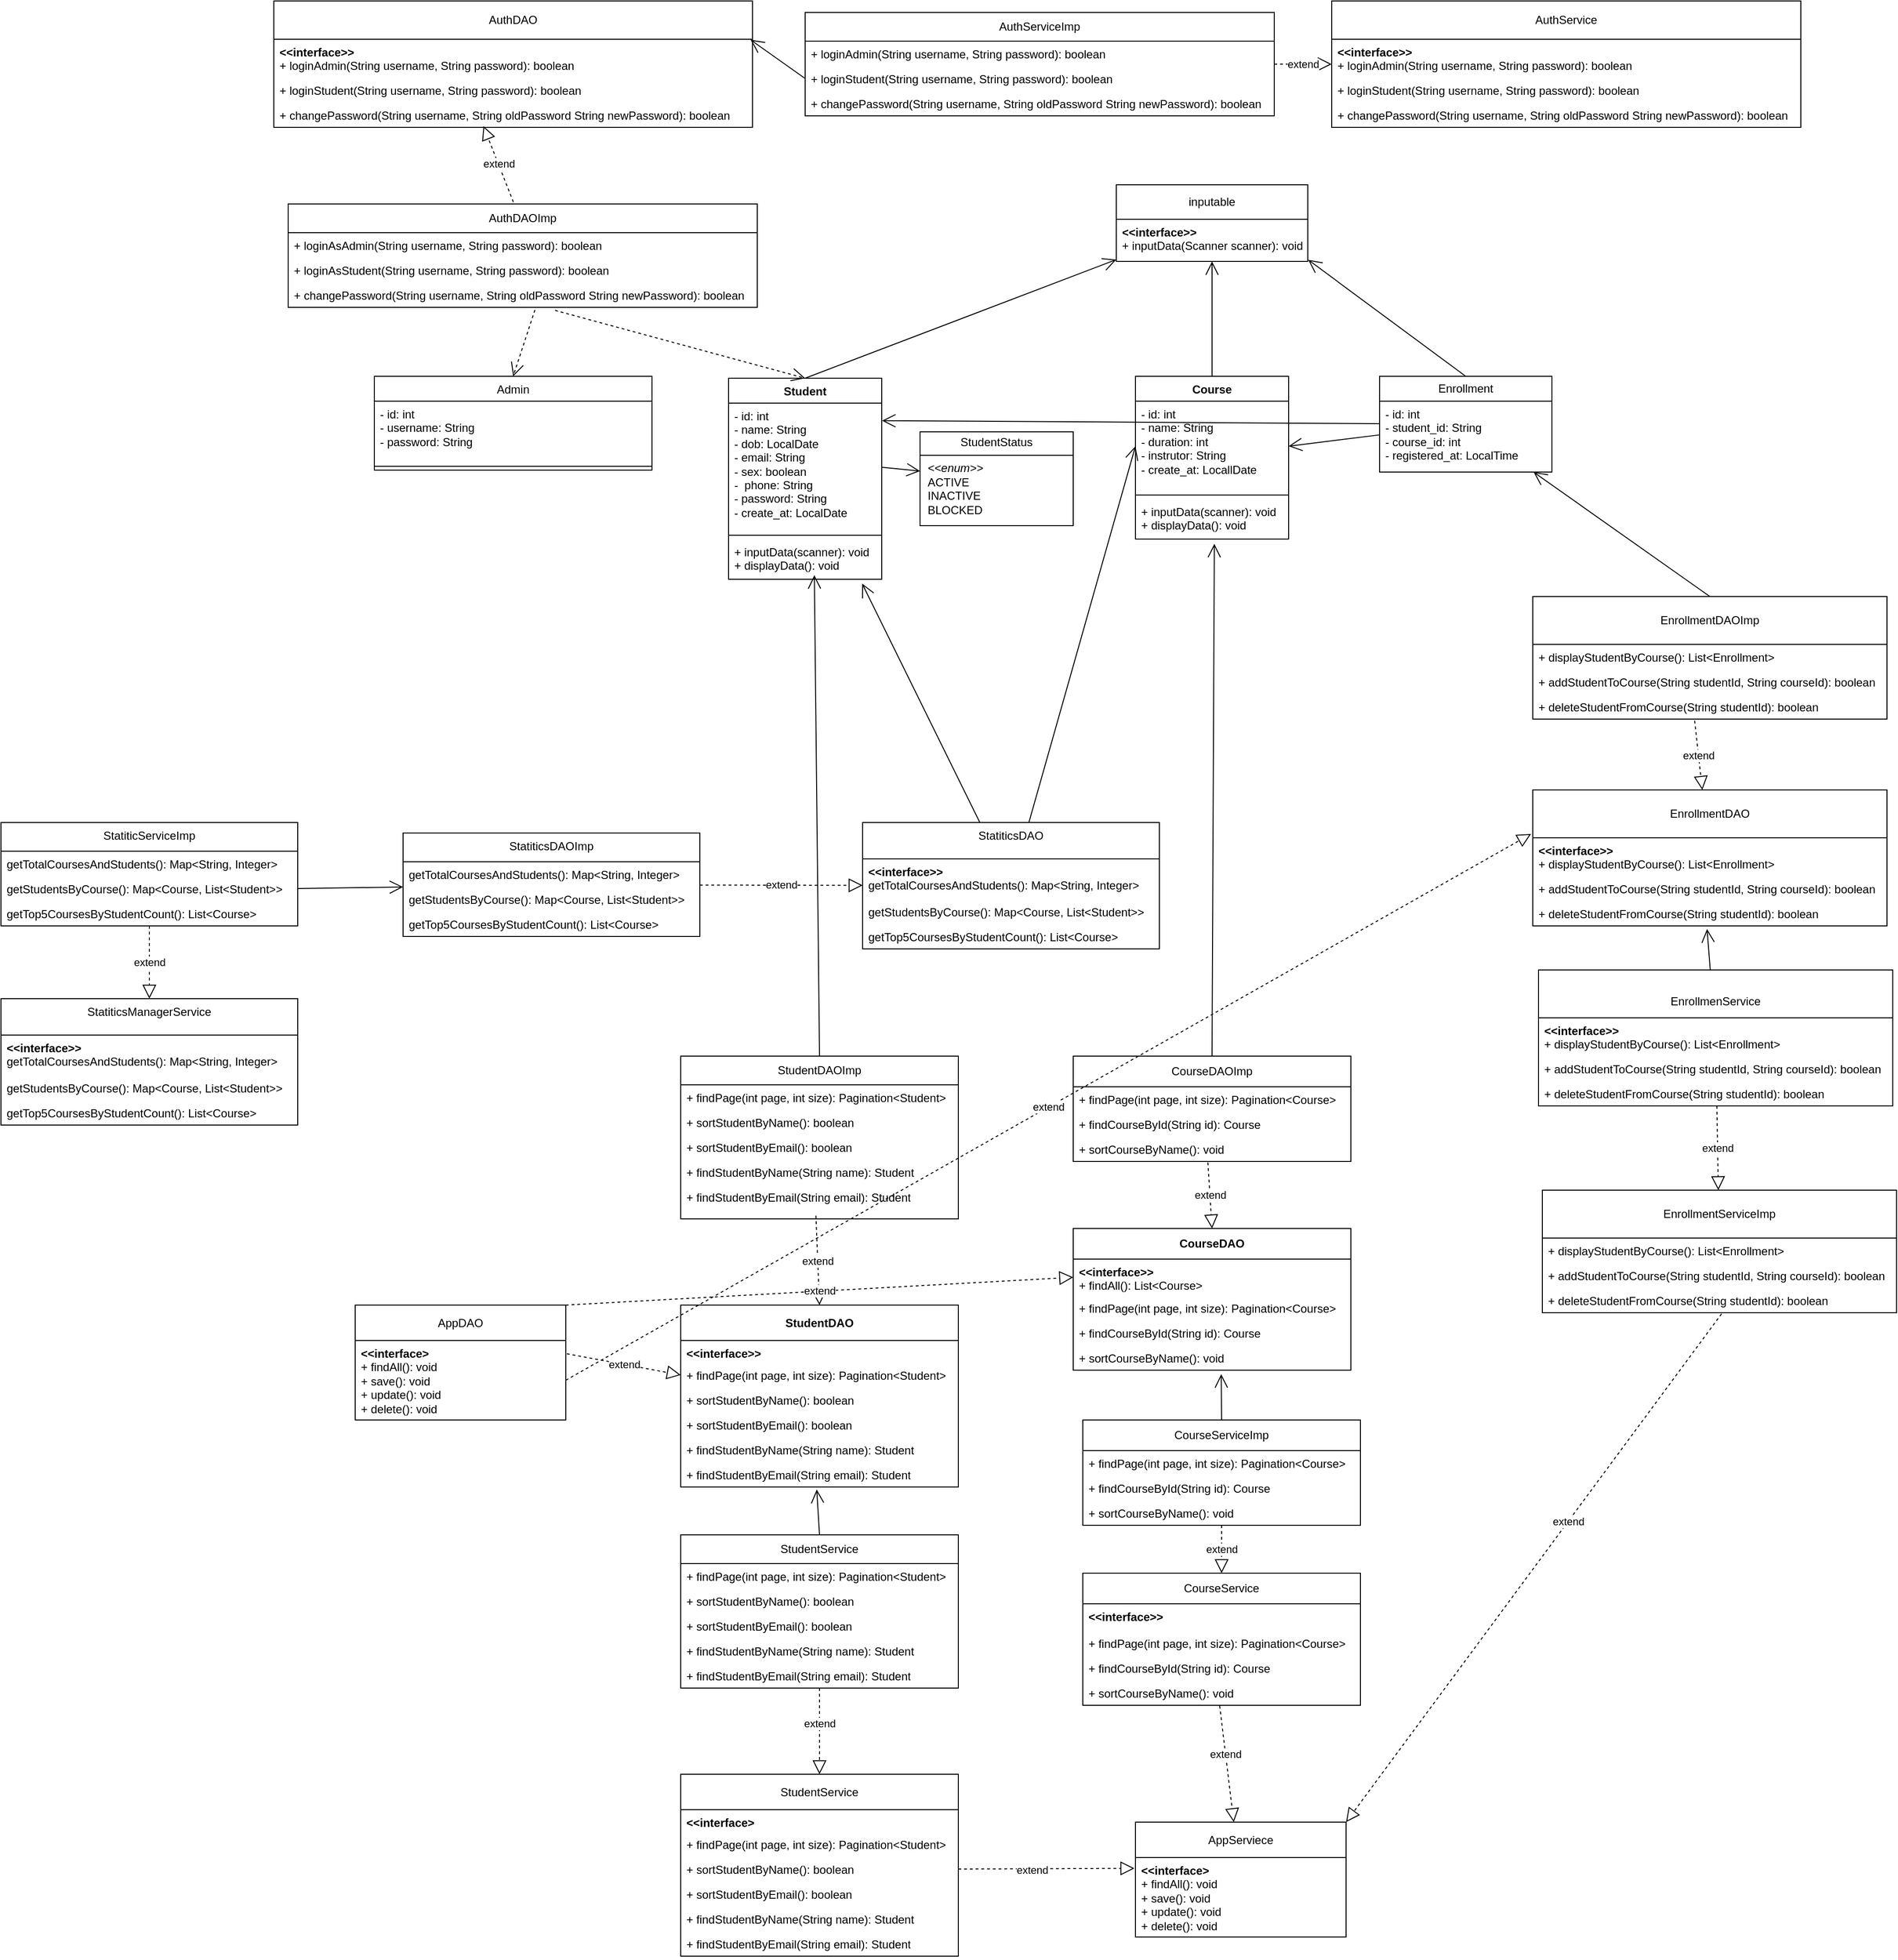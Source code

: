 <mxfile version="26.2.12">
  <diagram name="Trang-1" id="kcuuilD3a1EaR51ely3n">
    <mxGraphModel dx="1826" dy="1779" grid="1" gridSize="10" guides="1" tooltips="1" connect="1" arrows="1" fold="1" page="1" pageScale="1" pageWidth="827" pageHeight="1169" math="0" shadow="0">
      <root>
        <mxCell id="0" />
        <mxCell id="1" parent="0" />
        <mxCell id="Q_YXP4lk02ADxKYNfTab-1" value="&lt;span style=&quot;font-weight: normal;&quot;&gt;Admin&lt;/span&gt;" style="swimlane;fontStyle=1;align=center;verticalAlign=top;childLayout=stackLayout;horizontal=1;startSize=26;horizontalStack=0;resizeParent=1;resizeParentMax=0;resizeLast=0;collapsible=1;marginBottom=0;whiteSpace=wrap;html=1;" parent="1" vertex="1">
          <mxGeometry x="-160" width="290" height="98" as="geometry" />
        </mxCell>
        <mxCell id="Q_YXP4lk02ADxKYNfTab-2" value="- id: int&lt;div&gt;- username: String&lt;/div&gt;&lt;div&gt;- password: String&lt;/div&gt;" style="text;strokeColor=none;fillColor=none;align=left;verticalAlign=top;spacingLeft=4;spacingRight=4;overflow=hidden;rotatable=0;points=[[0,0.5],[1,0.5]];portConstraint=eastwest;whiteSpace=wrap;html=1;" parent="Q_YXP4lk02ADxKYNfTab-1" vertex="1">
          <mxGeometry y="26" width="290" height="64" as="geometry" />
        </mxCell>
        <mxCell id="vNxBG4lUaGmJ6MviOZO6-8" value="" style="line;strokeWidth=1;fillColor=none;align=left;verticalAlign=middle;spacingTop=-1;spacingLeft=3;spacingRight=3;rotatable=0;labelPosition=right;points=[];portConstraint=eastwest;strokeColor=inherit;" parent="Q_YXP4lk02ADxKYNfTab-1" vertex="1">
          <mxGeometry y="90" width="290" height="8" as="geometry" />
        </mxCell>
        <mxCell id="Q_YXP4lk02ADxKYNfTab-22" value="&lt;p style=&quot;margin: 4px 0px 0px; text-align: center;&quot;&gt;&lt;span style=&quot;background-color: transparent; color: light-dark(rgb(0, 0, 0), rgb(255, 255, 255));&quot;&gt;StudentStatus&lt;/span&gt;&lt;/p&gt;&lt;hr size=&quot;1&quot; style=&quot;border-style:solid;&quot;&gt;&lt;p style=&quot;margin:0px;margin-left:8px;&quot;&gt;&lt;i style=&quot;text-align: center;&quot;&gt;&amp;lt;&amp;lt;&lt;/i&gt;&lt;i style=&quot;text-align: center;&quot;&gt;enum&lt;/i&gt;&lt;i style=&quot;text-align: center;&quot;&gt;&amp;gt;&amp;gt;&lt;/i&gt;&lt;/p&gt;&lt;p style=&quot;margin:0px;margin-left:8px;&quot;&gt;ACTIVE&lt;/p&gt;&lt;p style=&quot;margin:0px;margin-left:8px;&quot;&gt;INACTIVE&lt;/p&gt;&lt;p style=&quot;margin:0px;margin-left:8px;&quot;&gt;BLOCKED&lt;/p&gt;" style="verticalAlign=top;align=left;overflow=fill;html=1;whiteSpace=wrap;" parent="1" vertex="1">
          <mxGeometry x="410" y="58" width="160" height="98" as="geometry" />
        </mxCell>
        <mxCell id="MJI2ajQQupjb3d7geVpr-14" value="Enrollment" style="swimlane;fontStyle=0;childLayout=stackLayout;horizontal=1;startSize=26;fillColor=none;horizontalStack=0;resizeParent=1;resizeParentMax=0;resizeLast=0;collapsible=1;marginBottom=0;whiteSpace=wrap;html=1;" parent="1" vertex="1">
          <mxGeometry x="890" width="180" height="100" as="geometry" />
        </mxCell>
        <mxCell id="MJI2ajQQupjb3d7geVpr-15" value="- id: int&lt;div&gt;- student_id: String&lt;/div&gt;&lt;div&gt;- course_id: int&lt;/div&gt;&lt;div&gt;- registered_at: LocalTime&lt;/div&gt;" style="text;strokeColor=none;fillColor=none;align=left;verticalAlign=top;spacingLeft=4;spacingRight=4;overflow=hidden;rotatable=0;points=[[0,0.5],[1,0.5]];portConstraint=eastwest;whiteSpace=wrap;html=1;" parent="MJI2ajQQupjb3d7geVpr-14" vertex="1">
          <mxGeometry y="26" width="180" height="74" as="geometry" />
        </mxCell>
        <mxCell id="LlLVabDBCQFJk6Uj2uY--6" value="&lt;div&gt;inputable&lt;/div&gt;" style="swimlane;fontStyle=0;childLayout=stackLayout;horizontal=1;startSize=36;fillColor=none;horizontalStack=0;resizeParent=1;resizeParentMax=0;resizeLast=0;collapsible=1;marginBottom=0;whiteSpace=wrap;html=1;" parent="1" vertex="1">
          <mxGeometry x="615" y="-200" width="200" height="80" as="geometry" />
        </mxCell>
        <mxCell id="LlLVabDBCQFJk6Uj2uY--7" value="&lt;div&gt;&lt;b style=&quot;text-align: center;&quot;&gt;&amp;lt;&amp;lt;interface&amp;gt;&amp;gt;&lt;/b&gt;&lt;/div&gt;+ inputData(Scanner scanner): void" style="text;strokeColor=none;fillColor=none;align=left;verticalAlign=top;spacingLeft=4;spacingRight=4;overflow=hidden;rotatable=0;points=[[0,0.5],[1,0.5]];portConstraint=eastwest;whiteSpace=wrap;html=1;" parent="LlLVabDBCQFJk6Uj2uY--6" vertex="1">
          <mxGeometry y="36" width="200" height="44" as="geometry" />
        </mxCell>
        <mxCell id="LlLVabDBCQFJk6Uj2uY--11" value="" style="endArrow=open;endFill=1;endSize=12;html=1;rounded=0;exitX=1;exitY=0.5;exitDx=0;exitDy=0;" parent="1" source="c22LeMHN8DEXDTjyLDSG-5" target="Q_YXP4lk02ADxKYNfTab-22" edge="1">
          <mxGeometry width="160" relative="1" as="geometry">
            <mxPoint x="470.29" y="229.658" as="sourcePoint" />
            <mxPoint x="670" y="100" as="targetPoint" />
          </mxGeometry>
        </mxCell>
        <mxCell id="LlLVabDBCQFJk6Uj2uY--16" value="" style="endArrow=open;endFill=1;endSize=12;html=1;rounded=0;exitX=0.5;exitY=0;exitDx=0;exitDy=0;" parent="1" source="c22LeMHN8DEXDTjyLDSG-8" target="LlLVabDBCQFJk6Uj2uY--6" edge="1">
          <mxGeometry width="160" relative="1" as="geometry">
            <mxPoint x="648.486" y="-43.5" as="sourcePoint" />
            <mxPoint x="880" y="140" as="targetPoint" />
          </mxGeometry>
        </mxCell>
        <mxCell id="LlLVabDBCQFJk6Uj2uY--17" value="" style="endArrow=open;endFill=1;endSize=12;html=1;rounded=0;exitX=0.5;exitY=0;exitDx=0;exitDy=0;" parent="1" source="c22LeMHN8DEXDTjyLDSG-4" target="LlLVabDBCQFJk6Uj2uY--6" edge="1">
          <mxGeometry width="160" relative="1" as="geometry">
            <mxPoint x="470" y="24.97" as="sourcePoint" />
            <mxPoint x="680" y="60" as="targetPoint" />
          </mxGeometry>
        </mxCell>
        <mxCell id="zlpquRdz48AsANumm2sr-16" value="&lt;div&gt;&lt;span style=&quot;background-color: transparent; color: light-dark(rgb(0, 0, 0), rgb(255, 255, 255));&quot;&gt;AuthDAO&lt;/span&gt;&lt;/div&gt;" style="swimlane;fontStyle=0;childLayout=stackLayout;horizontal=1;startSize=40;fillColor=none;horizontalStack=0;resizeParent=1;resizeParentMax=0;resizeLast=0;collapsible=1;marginBottom=0;whiteSpace=wrap;html=1;" parent="1" vertex="1">
          <mxGeometry x="-265" y="-392" width="500" height="132" as="geometry" />
        </mxCell>
        <mxCell id="zlpquRdz48AsANumm2sr-17" value="&lt;div&gt;&lt;b&gt;&amp;lt;&amp;lt;interface&amp;gt;&amp;gt;&lt;/b&gt;&lt;/div&gt;+ loginAdmin(String username, String password): boolean" style="text;strokeColor=none;fillColor=none;align=left;verticalAlign=top;spacingLeft=4;spacingRight=4;overflow=hidden;rotatable=0;points=[[0,0.5],[1,0.5]];portConstraint=eastwest;whiteSpace=wrap;html=1;" parent="zlpquRdz48AsANumm2sr-16" vertex="1">
          <mxGeometry y="40" width="500" height="40" as="geometry" />
        </mxCell>
        <mxCell id="zlpquRdz48AsANumm2sr-46" value="+ loginStudent(String username, String password): boolean" style="text;strokeColor=none;fillColor=none;align=left;verticalAlign=top;spacingLeft=4;spacingRight=4;overflow=hidden;rotatable=0;points=[[0,0.5],[1,0.5]];portConstraint=eastwest;whiteSpace=wrap;html=1;" parent="zlpquRdz48AsANumm2sr-16" vertex="1">
          <mxGeometry y="80" width="500" height="26" as="geometry" />
        </mxCell>
        <mxCell id="zlpquRdz48AsANumm2sr-18" value="+ changePassword(String username, String oldPassword String newPassword): boolean" style="text;strokeColor=none;fillColor=none;align=left;verticalAlign=top;spacingLeft=4;spacingRight=4;overflow=hidden;rotatable=0;points=[[0,0.5],[1,0.5]];portConstraint=eastwest;whiteSpace=wrap;html=1;" parent="zlpquRdz48AsANumm2sr-16" vertex="1">
          <mxGeometry y="106" width="500" height="26" as="geometry" />
        </mxCell>
        <mxCell id="zlpquRdz48AsANumm2sr-22" value="&lt;div&gt;&lt;span style=&quot;background-color: transparent; color: light-dark(rgb(0, 0, 0), rgb(255, 255, 255));&quot;&gt;AuthDAOImp&lt;/span&gt;&lt;/div&gt;" style="swimlane;fontStyle=0;childLayout=stackLayout;horizontal=1;startSize=30;fillColor=none;horizontalStack=0;resizeParent=1;resizeParentMax=0;resizeLast=0;collapsible=1;marginBottom=0;whiteSpace=wrap;html=1;" parent="1" vertex="1">
          <mxGeometry x="-250" y="-180" width="490" height="108" as="geometry" />
        </mxCell>
        <mxCell id="zlpquRdz48AsANumm2sr-23" value="+ loginAsAdmin(String username, String password): boolean" style="text;strokeColor=none;fillColor=none;align=left;verticalAlign=top;spacingLeft=4;spacingRight=4;overflow=hidden;rotatable=0;points=[[0,0.5],[1,0.5]];portConstraint=eastwest;whiteSpace=wrap;html=1;" parent="zlpquRdz48AsANumm2sr-22" vertex="1">
          <mxGeometry y="30" width="490" height="26" as="geometry" />
        </mxCell>
        <mxCell id="zlpquRdz48AsANumm2sr-24" value="+ loginAsStudent(String username, String password): boolean" style="text;strokeColor=none;fillColor=none;align=left;verticalAlign=top;spacingLeft=4;spacingRight=4;overflow=hidden;rotatable=0;points=[[0,0.5],[1,0.5]];portConstraint=eastwest;whiteSpace=wrap;html=1;" parent="zlpquRdz48AsANumm2sr-22" vertex="1">
          <mxGeometry y="56" width="490" height="26" as="geometry" />
        </mxCell>
        <mxCell id="zlpquRdz48AsANumm2sr-47" value="+ changePassword(String username, String oldPassword String newPassword): boolean" style="text;strokeColor=none;fillColor=none;align=left;verticalAlign=top;spacingLeft=4;spacingRight=4;overflow=hidden;rotatable=0;points=[[0,0.5],[1,0.5]];portConstraint=eastwest;whiteSpace=wrap;html=1;" parent="zlpquRdz48AsANumm2sr-22" vertex="1">
          <mxGeometry y="82" width="490" height="26" as="geometry" />
        </mxCell>
        <mxCell id="zlpquRdz48AsANumm2sr-26" value="extend" style="endArrow=block;dashed=1;endFill=0;endSize=12;html=1;rounded=0;exitX=0.48;exitY=-0.019;exitDx=0;exitDy=0;exitPerimeter=0;entryX=0.438;entryY=0.951;entryDx=0;entryDy=0;entryPerimeter=0;" parent="1" source="zlpquRdz48AsANumm2sr-22" target="zlpquRdz48AsANumm2sr-18" edge="1">
          <mxGeometry width="160" relative="1" as="geometry">
            <mxPoint x="-70" y="-220" as="sourcePoint" />
            <mxPoint x="10" y="-250" as="targetPoint" />
          </mxGeometry>
        </mxCell>
        <mxCell id="zlpquRdz48AsANumm2sr-27" value="&lt;div&gt;&lt;span style=&quot;background-color: transparent; color: light-dark(rgb(0, 0, 0), rgb(255, 255, 255));&quot;&gt;AuthService&lt;/span&gt;&lt;/div&gt;" style="swimlane;fontStyle=0;childLayout=stackLayout;horizontal=1;startSize=40;fillColor=none;horizontalStack=0;resizeParent=1;resizeParentMax=0;resizeLast=0;collapsible=1;marginBottom=0;whiteSpace=wrap;html=1;" parent="1" vertex="1">
          <mxGeometry x="840" y="-392" width="490" height="132" as="geometry" />
        </mxCell>
        <mxCell id="zlpquRdz48AsANumm2sr-28" value="&lt;div&gt;&lt;b style=&quot;text-align: center;&quot;&gt;&amp;lt;&amp;lt;interface&amp;gt;&amp;gt;&lt;/b&gt;&lt;/div&gt;+ loginAdmin(String username, String password): boolean" style="text;strokeColor=none;fillColor=none;align=left;verticalAlign=top;spacingLeft=4;spacingRight=4;overflow=hidden;rotatable=0;points=[[0,0.5],[1,0.5]];portConstraint=eastwest;whiteSpace=wrap;html=1;" parent="zlpquRdz48AsANumm2sr-27" vertex="1">
          <mxGeometry y="40" width="490" height="40" as="geometry" />
        </mxCell>
        <mxCell id="zlpquRdz48AsANumm2sr-29" value="+ loginStudent(String username, String password): boolean" style="text;strokeColor=none;fillColor=none;align=left;verticalAlign=top;spacingLeft=4;spacingRight=4;overflow=hidden;rotatable=0;points=[[0,0.5],[1,0.5]];portConstraint=eastwest;whiteSpace=wrap;html=1;" parent="zlpquRdz48AsANumm2sr-27" vertex="1">
          <mxGeometry y="80" width="490" height="26" as="geometry" />
        </mxCell>
        <mxCell id="zlpquRdz48AsANumm2sr-48" value="+ changePassword(String username, String oldPassword String newPassword): boolean" style="text;strokeColor=none;fillColor=none;align=left;verticalAlign=top;spacingLeft=4;spacingRight=4;overflow=hidden;rotatable=0;points=[[0,0.5],[1,0.5]];portConstraint=eastwest;whiteSpace=wrap;html=1;" parent="zlpquRdz48AsANumm2sr-27" vertex="1">
          <mxGeometry y="106" width="490" height="26" as="geometry" />
        </mxCell>
        <mxCell id="zlpquRdz48AsANumm2sr-31" value="&lt;div&gt;&lt;span style=&quot;background-color: transparent; color: light-dark(rgb(0, 0, 0), rgb(255, 255, 255));&quot;&gt;AuthServiceImp&lt;/span&gt;&lt;/div&gt;" style="swimlane;fontStyle=0;childLayout=stackLayout;horizontal=1;startSize=30;fillColor=none;horizontalStack=0;resizeParent=1;resizeParentMax=0;resizeLast=0;collapsible=1;marginBottom=0;whiteSpace=wrap;html=1;" parent="1" vertex="1">
          <mxGeometry x="290" y="-380" width="490" height="108" as="geometry" />
        </mxCell>
        <mxCell id="zlpquRdz48AsANumm2sr-32" value="+ loginAdmin(String username, String password): boolean" style="text;strokeColor=none;fillColor=none;align=left;verticalAlign=top;spacingLeft=4;spacingRight=4;overflow=hidden;rotatable=0;points=[[0,0.5],[1,0.5]];portConstraint=eastwest;whiteSpace=wrap;html=1;" parent="zlpquRdz48AsANumm2sr-31" vertex="1">
          <mxGeometry y="30" width="490" height="26" as="geometry" />
        </mxCell>
        <mxCell id="zlpquRdz48AsANumm2sr-33" value="+ loginStudent(String username, String password): boolean" style="text;strokeColor=none;fillColor=none;align=left;verticalAlign=top;spacingLeft=4;spacingRight=4;overflow=hidden;rotatable=0;points=[[0,0.5],[1,0.5]];portConstraint=eastwest;whiteSpace=wrap;html=1;" parent="zlpquRdz48AsANumm2sr-31" vertex="1">
          <mxGeometry y="56" width="490" height="26" as="geometry" />
        </mxCell>
        <mxCell id="zlpquRdz48AsANumm2sr-49" value="+ changePassword(String username, String oldPassword String newPassword): boolean" style="text;strokeColor=none;fillColor=none;align=left;verticalAlign=top;spacingLeft=4;spacingRight=4;overflow=hidden;rotatable=0;points=[[0,0.5],[1,0.5]];portConstraint=eastwest;whiteSpace=wrap;html=1;" parent="zlpquRdz48AsANumm2sr-31" vertex="1">
          <mxGeometry y="82" width="490" height="26" as="geometry" />
        </mxCell>
        <mxCell id="zlpquRdz48AsANumm2sr-35" value="extend" style="endArrow=block;dashed=1;endFill=0;endSize=12;html=1;rounded=0;" parent="1" source="zlpquRdz48AsANumm2sr-31" target="zlpquRdz48AsANumm2sr-27" edge="1">
          <mxGeometry width="160" relative="1" as="geometry">
            <mxPoint x="690" y="-245" as="sourcePoint" />
            <mxPoint x="850" y="-245" as="targetPoint" />
          </mxGeometry>
        </mxCell>
        <mxCell id="zlpquRdz48AsANumm2sr-36" value="" style="endArrow=open;endFill=1;endSize=12;html=1;rounded=0;entryX=0.996;entryY=0.014;entryDx=0;entryDy=0;entryPerimeter=0;exitX=0;exitY=0.5;exitDx=0;exitDy=0;" parent="1" source="zlpquRdz48AsANumm2sr-33" target="zlpquRdz48AsANumm2sr-17" edge="1">
          <mxGeometry width="160" relative="1" as="geometry">
            <mxPoint x="300" y="-390" as="sourcePoint" />
            <mxPoint x="260" y="-318" as="targetPoint" />
          </mxGeometry>
        </mxCell>
        <mxCell id="zlpquRdz48AsANumm2sr-37" value="&lt;div&gt;&lt;b style=&quot;background-color: transparent; color: light-dark(rgb(0, 0, 0), rgb(255, 255, 255));&quot;&gt;CourseDAO&lt;/b&gt;&lt;/div&gt;" style="swimlane;fontStyle=0;childLayout=stackLayout;horizontal=1;startSize=32;fillColor=none;horizontalStack=0;resizeParent=1;resizeParentMax=0;resizeLast=0;collapsible=1;marginBottom=0;whiteSpace=wrap;html=1;" parent="1" vertex="1">
          <mxGeometry x="570" y="890" width="290" height="148" as="geometry" />
        </mxCell>
        <mxCell id="zlpquRdz48AsANumm2sr-41" value="&lt;div&gt;&lt;b style=&quot;text-align: center;&quot;&gt;&amp;lt;&amp;lt;interface&amp;gt;&amp;gt;&lt;/b&gt;&lt;/div&gt;+ findAll(): List&amp;lt;Course&amp;gt;" style="text;strokeColor=none;fillColor=none;align=left;verticalAlign=top;spacingLeft=4;spacingRight=4;overflow=hidden;rotatable=0;points=[[0,0.5],[1,0.5]];portConstraint=eastwest;whiteSpace=wrap;html=1;" parent="zlpquRdz48AsANumm2sr-37" vertex="1">
          <mxGeometry y="32" width="290" height="38" as="geometry" />
        </mxCell>
        <mxCell id="zlpquRdz48AsANumm2sr-45" value="+ findPage(int page, int size): Pagination&amp;lt;Course&amp;gt;" style="text;strokeColor=none;fillColor=none;align=left;verticalAlign=top;spacingLeft=4;spacingRight=4;overflow=hidden;rotatable=0;points=[[0,0.5],[1,0.5]];portConstraint=eastwest;whiteSpace=wrap;html=1;" parent="zlpquRdz48AsANumm2sr-37" vertex="1">
          <mxGeometry y="70" width="290" height="26" as="geometry" />
        </mxCell>
        <mxCell id="zlpquRdz48AsANumm2sr-52" value="+ findCourseById(String id): Course" style="text;strokeColor=none;fillColor=none;align=left;verticalAlign=top;spacingLeft=4;spacingRight=4;overflow=hidden;rotatable=0;points=[[0,0.5],[1,0.5]];portConstraint=eastwest;whiteSpace=wrap;html=1;" parent="zlpquRdz48AsANumm2sr-37" vertex="1">
          <mxGeometry y="96" width="290" height="26" as="geometry" />
        </mxCell>
        <mxCell id="zlpquRdz48AsANumm2sr-53" value="+ sortCourseByName(): void" style="text;strokeColor=none;fillColor=none;align=left;verticalAlign=top;spacingLeft=4;spacingRight=4;overflow=hidden;rotatable=0;points=[[0,0.5],[1,0.5]];portConstraint=eastwest;whiteSpace=wrap;html=1;" parent="zlpquRdz48AsANumm2sr-37" vertex="1">
          <mxGeometry y="122" width="290" height="26" as="geometry" />
        </mxCell>
        <mxCell id="zlpquRdz48AsANumm2sr-51" value="" style="endArrow=open;endSize=12;dashed=1;html=1;rounded=0;entryX=0.5;entryY=0;entryDx=0;entryDy=0;exitX=0.526;exitY=1.105;exitDx=0;exitDy=0;exitPerimeter=0;" parent="1" source="zlpquRdz48AsANumm2sr-47" target="Q_YXP4lk02ADxKYNfTab-1" edge="1">
          <mxGeometry width="160" relative="1" as="geometry">
            <mxPoint x="-10" y="-70" as="sourcePoint" />
            <mxPoint x="345" y="-16" as="targetPoint" />
          </mxGeometry>
        </mxCell>
        <mxCell id="zlpquRdz48AsANumm2sr-55" value="&lt;div&gt;&lt;span style=&quot;background-color: transparent; color: light-dark(rgb(0, 0, 0), rgb(255, 255, 255));&quot;&gt;CourseDAOImp&lt;/span&gt;&lt;/div&gt;" style="swimlane;fontStyle=0;childLayout=stackLayout;horizontal=1;startSize=32;fillColor=none;horizontalStack=0;resizeParent=1;resizeParentMax=0;resizeLast=0;collapsible=1;marginBottom=0;whiteSpace=wrap;html=1;" parent="1" vertex="1">
          <mxGeometry x="570" y="710" width="290" height="110" as="geometry" />
        </mxCell>
        <mxCell id="zlpquRdz48AsANumm2sr-57" value="+ findPage(int page, int size): Pagination&amp;lt;Course&amp;gt;" style="text;strokeColor=none;fillColor=none;align=left;verticalAlign=top;spacingLeft=4;spacingRight=4;overflow=hidden;rotatable=0;points=[[0,0.5],[1,0.5]];portConstraint=eastwest;whiteSpace=wrap;html=1;" parent="zlpquRdz48AsANumm2sr-55" vertex="1">
          <mxGeometry y="32" width="290" height="26" as="geometry" />
        </mxCell>
        <mxCell id="zlpquRdz48AsANumm2sr-61" value="+ findCourseById(String id): Course" style="text;strokeColor=none;fillColor=none;align=left;verticalAlign=top;spacingLeft=4;spacingRight=4;overflow=hidden;rotatable=0;points=[[0,0.5],[1,0.5]];portConstraint=eastwest;whiteSpace=wrap;html=1;" parent="zlpquRdz48AsANumm2sr-55" vertex="1">
          <mxGeometry y="58" width="290" height="26" as="geometry" />
        </mxCell>
        <mxCell id="zlpquRdz48AsANumm2sr-62" value="+ sortCourseByName(): void" style="text;strokeColor=none;fillColor=none;align=left;verticalAlign=top;spacingLeft=4;spacingRight=4;overflow=hidden;rotatable=0;points=[[0,0.5],[1,0.5]];portConstraint=eastwest;whiteSpace=wrap;html=1;" parent="zlpquRdz48AsANumm2sr-55" vertex="1">
          <mxGeometry y="84" width="290" height="26" as="geometry" />
        </mxCell>
        <mxCell id="zlpquRdz48AsANumm2sr-64" value="" style="endArrow=open;endFill=1;endSize=12;html=1;rounded=0;entryX=0.515;entryY=1.119;entryDx=0;entryDy=0;entryPerimeter=0;exitX=0.5;exitY=0;exitDx=0;exitDy=0;" parent="1" source="zlpquRdz48AsANumm2sr-55" target="c22LeMHN8DEXDTjyLDSG-11" edge="1">
          <mxGeometry width="160" relative="1" as="geometry">
            <mxPoint x="715" y="680" as="sourcePoint" />
            <mxPoint x="648.917" y="141.5" as="targetPoint" />
            <Array as="points" />
          </mxGeometry>
        </mxCell>
        <mxCell id="zlpquRdz48AsANumm2sr-65" value="&lt;div&gt;&lt;span style=&quot;background-color: transparent; color: light-dark(rgb(0, 0, 0), rgb(255, 255, 255));&quot;&gt;CourseService&lt;/span&gt;&lt;/div&gt;" style="swimlane;fontStyle=0;childLayout=stackLayout;horizontal=1;startSize=32;fillColor=none;horizontalStack=0;resizeParent=1;resizeParentMax=0;resizeLast=0;collapsible=1;marginBottom=0;whiteSpace=wrap;html=1;" parent="1" vertex="1">
          <mxGeometry x="580" y="1250" width="290" height="138" as="geometry" />
        </mxCell>
        <mxCell id="zlpquRdz48AsANumm2sr-66" value="&lt;div&gt;&lt;b&gt;&amp;lt;&amp;lt;interface&amp;gt;&amp;gt;&lt;/b&gt;&lt;/div&gt;" style="text;strokeColor=none;fillColor=none;align=left;verticalAlign=top;spacingLeft=4;spacingRight=4;overflow=hidden;rotatable=0;points=[[0,0.5],[1,0.5]];portConstraint=eastwest;whiteSpace=wrap;html=1;" parent="zlpquRdz48AsANumm2sr-65" vertex="1">
          <mxGeometry y="32" width="290" height="28" as="geometry" />
        </mxCell>
        <mxCell id="zlpquRdz48AsANumm2sr-67" value="+ findPage(int page, int size): Pagination&amp;lt;Course&amp;gt;" style="text;strokeColor=none;fillColor=none;align=left;verticalAlign=top;spacingLeft=4;spacingRight=4;overflow=hidden;rotatable=0;points=[[0,0.5],[1,0.5]];portConstraint=eastwest;whiteSpace=wrap;html=1;" parent="zlpquRdz48AsANumm2sr-65" vertex="1">
          <mxGeometry y="60" width="290" height="26" as="geometry" />
        </mxCell>
        <mxCell id="zlpquRdz48AsANumm2sr-71" value="+ findCourseById(String id): Course" style="text;strokeColor=none;fillColor=none;align=left;verticalAlign=top;spacingLeft=4;spacingRight=4;overflow=hidden;rotatable=0;points=[[0,0.5],[1,0.5]];portConstraint=eastwest;whiteSpace=wrap;html=1;" parent="zlpquRdz48AsANumm2sr-65" vertex="1">
          <mxGeometry y="86" width="290" height="26" as="geometry" />
        </mxCell>
        <mxCell id="zlpquRdz48AsANumm2sr-72" value="+ sortCourseByName(): void" style="text;strokeColor=none;fillColor=none;align=left;verticalAlign=top;spacingLeft=4;spacingRight=4;overflow=hidden;rotatable=0;points=[[0,0.5],[1,0.5]];portConstraint=eastwest;whiteSpace=wrap;html=1;" parent="zlpquRdz48AsANumm2sr-65" vertex="1">
          <mxGeometry y="112" width="290" height="26" as="geometry" />
        </mxCell>
        <mxCell id="zlpquRdz48AsANumm2sr-73" value="&lt;div&gt;&lt;span style=&quot;background-color: transparent; color: light-dark(rgb(0, 0, 0), rgb(255, 255, 255));&quot;&gt;CourseServiceImp&lt;/span&gt;&lt;/div&gt;" style="swimlane;fontStyle=0;childLayout=stackLayout;horizontal=1;startSize=32;fillColor=none;horizontalStack=0;resizeParent=1;resizeParentMax=0;resizeLast=0;collapsible=1;marginBottom=0;whiteSpace=wrap;html=1;" parent="1" vertex="1">
          <mxGeometry x="580" y="1090" width="290" height="110" as="geometry" />
        </mxCell>
        <mxCell id="zlpquRdz48AsANumm2sr-75" value="+ findPage(int page, int size): Pagination&amp;lt;Course&amp;gt;" style="text;strokeColor=none;fillColor=none;align=left;verticalAlign=top;spacingLeft=4;spacingRight=4;overflow=hidden;rotatable=0;points=[[0,0.5],[1,0.5]];portConstraint=eastwest;whiteSpace=wrap;html=1;" parent="zlpquRdz48AsANumm2sr-73" vertex="1">
          <mxGeometry y="32" width="290" height="26" as="geometry" />
        </mxCell>
        <mxCell id="zlpquRdz48AsANumm2sr-79" value="+ findCourseById(String id): Course" style="text;strokeColor=none;fillColor=none;align=left;verticalAlign=top;spacingLeft=4;spacingRight=4;overflow=hidden;rotatable=0;points=[[0,0.5],[1,0.5]];portConstraint=eastwest;whiteSpace=wrap;html=1;" parent="zlpquRdz48AsANumm2sr-73" vertex="1">
          <mxGeometry y="58" width="290" height="26" as="geometry" />
        </mxCell>
        <mxCell id="zlpquRdz48AsANumm2sr-80" value="+ sortCourseByName(): void" style="text;strokeColor=none;fillColor=none;align=left;verticalAlign=top;spacingLeft=4;spacingRight=4;overflow=hidden;rotatable=0;points=[[0,0.5],[1,0.5]];portConstraint=eastwest;whiteSpace=wrap;html=1;" parent="zlpquRdz48AsANumm2sr-73" vertex="1">
          <mxGeometry y="84" width="290" height="26" as="geometry" />
        </mxCell>
        <mxCell id="wUqr1XjHqU2ajMvmgp6c-4" value="&lt;b&gt;StudentDAO&lt;/b&gt;" style="swimlane;fontStyle=0;childLayout=stackLayout;horizontal=1;startSize=37;fillColor=none;horizontalStack=0;resizeParent=1;resizeParentMax=0;resizeLast=0;collapsible=1;marginBottom=0;whiteSpace=wrap;html=1;" parent="1" vertex="1">
          <mxGeometry x="160" y="970" width="290" height="190" as="geometry" />
        </mxCell>
        <mxCell id="wUqr1XjHqU2ajMvmgp6c-8" value="&lt;div&gt;&lt;b style=&quot;text-align: center;&quot;&gt;&amp;lt;&amp;lt;interface&amp;gt;&amp;gt;&lt;/b&gt;&lt;/div&gt;" style="text;strokeColor=none;fillColor=none;align=left;verticalAlign=top;spacingLeft=4;spacingRight=4;overflow=hidden;rotatable=0;points=[[0,0.5],[1,0.5]];portConstraint=eastwest;whiteSpace=wrap;html=1;" parent="wUqr1XjHqU2ajMvmgp6c-4" vertex="1">
          <mxGeometry y="37" width="290" height="23" as="geometry" />
        </mxCell>
        <mxCell id="wUqr1XjHqU2ajMvmgp6c-12" value="+ findPage(int page, int size): Pagination&amp;lt;Student&amp;gt;" style="text;strokeColor=none;fillColor=none;align=left;verticalAlign=top;spacingLeft=4;spacingRight=4;overflow=hidden;rotatable=0;points=[[0,0.5],[1,0.5]];portConstraint=eastwest;whiteSpace=wrap;html=1;" parent="wUqr1XjHqU2ajMvmgp6c-4" vertex="1">
          <mxGeometry y="60" width="290" height="26" as="geometry" />
        </mxCell>
        <mxCell id="wUqr1XjHqU2ajMvmgp6c-14" value="+ sortStudentByName(): boolean" style="text;strokeColor=none;fillColor=none;align=left;verticalAlign=top;spacingLeft=4;spacingRight=4;overflow=hidden;rotatable=0;points=[[0,0.5],[1,0.5]];portConstraint=eastwest;whiteSpace=wrap;html=1;" parent="wUqr1XjHqU2ajMvmgp6c-4" vertex="1">
          <mxGeometry y="86" width="290" height="26" as="geometry" />
        </mxCell>
        <mxCell id="wUqr1XjHqU2ajMvmgp6c-50" value="+ sortStudentByEmail(): boolean" style="text;strokeColor=none;fillColor=none;align=left;verticalAlign=top;spacingLeft=4;spacingRight=4;overflow=hidden;rotatable=0;points=[[0,0.5],[1,0.5]];portConstraint=eastwest;whiteSpace=wrap;html=1;" parent="wUqr1XjHqU2ajMvmgp6c-4" vertex="1">
          <mxGeometry y="112" width="290" height="26" as="geometry" />
        </mxCell>
        <mxCell id="wUqr1XjHqU2ajMvmgp6c-51" value="+ findStudentByName(String name): Student" style="text;strokeColor=none;fillColor=none;align=left;verticalAlign=top;spacingLeft=4;spacingRight=4;overflow=hidden;rotatable=0;points=[[0,0.5],[1,0.5]];portConstraint=eastwest;whiteSpace=wrap;html=1;" parent="wUqr1XjHqU2ajMvmgp6c-4" vertex="1">
          <mxGeometry y="138" width="290" height="26" as="geometry" />
        </mxCell>
        <mxCell id="wUqr1XjHqU2ajMvmgp6c-9" value="+ findStudentByEmail(String email): Student" style="text;strokeColor=none;fillColor=none;align=left;verticalAlign=top;spacingLeft=4;spacingRight=4;overflow=hidden;rotatable=0;points=[[0,0.5],[1,0.5]];portConstraint=eastwest;whiteSpace=wrap;html=1;" parent="wUqr1XjHqU2ajMvmgp6c-4" vertex="1">
          <mxGeometry y="164" width="290" height="26" as="geometry" />
        </mxCell>
        <mxCell id="wUqr1XjHqU2ajMvmgp6c-16" value="" style="endArrow=open;endFill=1;endSize=12;html=1;rounded=0;entryX=0.56;entryY=0.897;entryDx=0;entryDy=0;entryPerimeter=0;exitX=0.5;exitY=0;exitDx=0;exitDy=0;" parent="1" source="wUqr1XjHqU2ajMvmgp6c-52" target="c22LeMHN8DEXDTjyLDSG-7" edge="1">
          <mxGeometry width="160" relative="1" as="geometry">
            <mxPoint x="295" y="670" as="sourcePoint" />
            <mxPoint x="335.509" y="346" as="targetPoint" />
          </mxGeometry>
        </mxCell>
        <mxCell id="wUqr1XjHqU2ajMvmgp6c-28" value="extend" style="endArrow=block;dashed=1;endFill=0;endSize=12;html=1;rounded=0;" parent="1" source="zlpquRdz48AsANumm2sr-73" target="zlpquRdz48AsANumm2sr-65" edge="1">
          <mxGeometry width="160" relative="1" as="geometry">
            <mxPoint x="940" y="1179" as="sourcePoint" />
            <mxPoint x="1100" y="1179" as="targetPoint" />
          </mxGeometry>
        </mxCell>
        <mxCell id="wUqr1XjHqU2ajMvmgp6c-52" value="StudentDAOImp" style="swimlane;fontStyle=0;childLayout=stackLayout;horizontal=1;startSize=30;fillColor=none;horizontalStack=0;resizeParent=1;resizeParentMax=0;resizeLast=0;collapsible=1;marginBottom=0;whiteSpace=wrap;html=1;" parent="1" vertex="1">
          <mxGeometry x="160" y="710" width="290" height="170" as="geometry" />
        </mxCell>
        <mxCell id="wUqr1XjHqU2ajMvmgp6c-54" value="+ findPage(int page, int size): Pagination&amp;lt;Student&amp;gt;" style="text;strokeColor=none;fillColor=none;align=left;verticalAlign=top;spacingLeft=4;spacingRight=4;overflow=hidden;rotatable=0;points=[[0,0.5],[1,0.5]];portConstraint=eastwest;whiteSpace=wrap;html=1;" parent="wUqr1XjHqU2ajMvmgp6c-52" vertex="1">
          <mxGeometry y="30" width="290" height="26" as="geometry" />
        </mxCell>
        <mxCell id="wUqr1XjHqU2ajMvmgp6c-59" value="+ sortStudentByName(): boolean" style="text;strokeColor=none;fillColor=none;align=left;verticalAlign=top;spacingLeft=4;spacingRight=4;overflow=hidden;rotatable=0;points=[[0,0.5],[1,0.5]];portConstraint=eastwest;whiteSpace=wrap;html=1;" parent="wUqr1XjHqU2ajMvmgp6c-52" vertex="1">
          <mxGeometry y="56" width="290" height="26" as="geometry" />
        </mxCell>
        <mxCell id="wUqr1XjHqU2ajMvmgp6c-60" value="+ sortStudentByEmail(): boolean" style="text;strokeColor=none;fillColor=none;align=left;verticalAlign=top;spacingLeft=4;spacingRight=4;overflow=hidden;rotatable=0;points=[[0,0.5],[1,0.5]];portConstraint=eastwest;whiteSpace=wrap;html=1;" parent="wUqr1XjHqU2ajMvmgp6c-52" vertex="1">
          <mxGeometry y="82" width="290" height="26" as="geometry" />
        </mxCell>
        <mxCell id="wUqr1XjHqU2ajMvmgp6c-61" value="+ findStudentByName(String name): Student" style="text;strokeColor=none;fillColor=none;align=left;verticalAlign=top;spacingLeft=4;spacingRight=4;overflow=hidden;rotatable=0;points=[[0,0.5],[1,0.5]];portConstraint=eastwest;whiteSpace=wrap;html=1;" parent="wUqr1XjHqU2ajMvmgp6c-52" vertex="1">
          <mxGeometry y="108" width="290" height="26" as="geometry" />
        </mxCell>
        <mxCell id="wUqr1XjHqU2ajMvmgp6c-62" value="+ findStudentByEmail(String email): Student" style="text;strokeColor=none;fillColor=none;align=left;verticalAlign=top;spacingLeft=4;spacingRight=4;overflow=hidden;rotatable=0;points=[[0,0.5],[1,0.5]];portConstraint=eastwest;whiteSpace=wrap;html=1;" parent="wUqr1XjHqU2ajMvmgp6c-52" vertex="1">
          <mxGeometry y="134" width="290" height="36" as="geometry" />
        </mxCell>
        <mxCell id="wUqr1XjHqU2ajMvmgp6c-64" value="StudentService" style="swimlane;fontStyle=0;childLayout=stackLayout;horizontal=1;startSize=37;fillColor=none;horizontalStack=0;resizeParent=1;resizeParentMax=0;resizeLast=0;collapsible=1;marginBottom=0;whiteSpace=wrap;html=1;" parent="1" vertex="1">
          <mxGeometry x="160" y="1460" width="290" height="190" as="geometry" />
        </mxCell>
        <mxCell id="wUqr1XjHqU2ajMvmgp6c-65" value="&lt;div&gt;&lt;b style=&quot;text-align: center;&quot;&gt;&amp;lt;&amp;lt;interface&amp;gt;&lt;/b&gt;&lt;/div&gt;" style="text;strokeColor=none;fillColor=none;align=left;verticalAlign=top;spacingLeft=4;spacingRight=4;overflow=hidden;rotatable=0;points=[[0,0.5],[1,0.5]];portConstraint=eastwest;whiteSpace=wrap;html=1;" parent="wUqr1XjHqU2ajMvmgp6c-64" vertex="1">
          <mxGeometry y="37" width="290" height="23" as="geometry" />
        </mxCell>
        <mxCell id="wUqr1XjHqU2ajMvmgp6c-66" value="+ findPage(int page, int size): Pagination&amp;lt;Student&amp;gt;" style="text;strokeColor=none;fillColor=none;align=left;verticalAlign=top;spacingLeft=4;spacingRight=4;overflow=hidden;rotatable=0;points=[[0,0.5],[1,0.5]];portConstraint=eastwest;whiteSpace=wrap;html=1;" parent="wUqr1XjHqU2ajMvmgp6c-64" vertex="1">
          <mxGeometry y="60" width="290" height="26" as="geometry" />
        </mxCell>
        <mxCell id="wUqr1XjHqU2ajMvmgp6c-71" value="+ sortStudentByName(): boolean" style="text;strokeColor=none;fillColor=none;align=left;verticalAlign=top;spacingLeft=4;spacingRight=4;overflow=hidden;rotatable=0;points=[[0,0.5],[1,0.5]];portConstraint=eastwest;whiteSpace=wrap;html=1;" parent="wUqr1XjHqU2ajMvmgp6c-64" vertex="1">
          <mxGeometry y="86" width="290" height="26" as="geometry" />
        </mxCell>
        <mxCell id="wUqr1XjHqU2ajMvmgp6c-72" value="+ sortStudentByEmail(): boolean" style="text;strokeColor=none;fillColor=none;align=left;verticalAlign=top;spacingLeft=4;spacingRight=4;overflow=hidden;rotatable=0;points=[[0,0.5],[1,0.5]];portConstraint=eastwest;whiteSpace=wrap;html=1;" parent="wUqr1XjHqU2ajMvmgp6c-64" vertex="1">
          <mxGeometry y="112" width="290" height="26" as="geometry" />
        </mxCell>
        <mxCell id="wUqr1XjHqU2ajMvmgp6c-73" value="+ findStudentByName(String name): Student" style="text;strokeColor=none;fillColor=none;align=left;verticalAlign=top;spacingLeft=4;spacingRight=4;overflow=hidden;rotatable=0;points=[[0,0.5],[1,0.5]];portConstraint=eastwest;whiteSpace=wrap;html=1;" parent="wUqr1XjHqU2ajMvmgp6c-64" vertex="1">
          <mxGeometry y="138" width="290" height="26" as="geometry" />
        </mxCell>
        <mxCell id="wUqr1XjHqU2ajMvmgp6c-74" value="+ findStudentByEmail(String email): Student" style="text;strokeColor=none;fillColor=none;align=left;verticalAlign=top;spacingLeft=4;spacingRight=4;overflow=hidden;rotatable=0;points=[[0,0.5],[1,0.5]];portConstraint=eastwest;whiteSpace=wrap;html=1;" parent="wUqr1XjHqU2ajMvmgp6c-64" vertex="1">
          <mxGeometry y="164" width="290" height="26" as="geometry" />
        </mxCell>
        <mxCell id="wUqr1XjHqU2ajMvmgp6c-75" value="StudentService" style="swimlane;fontStyle=0;childLayout=stackLayout;horizontal=1;startSize=30;fillColor=none;horizontalStack=0;resizeParent=1;resizeParentMax=0;resizeLast=0;collapsible=1;marginBottom=0;whiteSpace=wrap;html=1;" parent="1" vertex="1">
          <mxGeometry x="160" y="1210" width="290" height="160" as="geometry" />
        </mxCell>
        <mxCell id="wUqr1XjHqU2ajMvmgp6c-77" value="+ findPage(int page, int size): Pagination&amp;lt;Student&amp;gt;" style="text;strokeColor=none;fillColor=none;align=left;verticalAlign=top;spacingLeft=4;spacingRight=4;overflow=hidden;rotatable=0;points=[[0,0.5],[1,0.5]];portConstraint=eastwest;whiteSpace=wrap;html=1;" parent="wUqr1XjHqU2ajMvmgp6c-75" vertex="1">
          <mxGeometry y="30" width="290" height="26" as="geometry" />
        </mxCell>
        <mxCell id="wUqr1XjHqU2ajMvmgp6c-82" value="+ sortStudentByName(): boolean" style="text;strokeColor=none;fillColor=none;align=left;verticalAlign=top;spacingLeft=4;spacingRight=4;overflow=hidden;rotatable=0;points=[[0,0.5],[1,0.5]];portConstraint=eastwest;whiteSpace=wrap;html=1;" parent="wUqr1XjHqU2ajMvmgp6c-75" vertex="1">
          <mxGeometry y="56" width="290" height="26" as="geometry" />
        </mxCell>
        <mxCell id="wUqr1XjHqU2ajMvmgp6c-83" value="+ sortStudentByEmail(): boolean" style="text;strokeColor=none;fillColor=none;align=left;verticalAlign=top;spacingLeft=4;spacingRight=4;overflow=hidden;rotatable=0;points=[[0,0.5],[1,0.5]];portConstraint=eastwest;whiteSpace=wrap;html=1;" parent="wUqr1XjHqU2ajMvmgp6c-75" vertex="1">
          <mxGeometry y="82" width="290" height="26" as="geometry" />
        </mxCell>
        <mxCell id="wUqr1XjHqU2ajMvmgp6c-84" value="+ findStudentByName(String name): Student" style="text;strokeColor=none;fillColor=none;align=left;verticalAlign=top;spacingLeft=4;spacingRight=4;overflow=hidden;rotatable=0;points=[[0,0.5],[1,0.5]];portConstraint=eastwest;whiteSpace=wrap;html=1;" parent="wUqr1XjHqU2ajMvmgp6c-75" vertex="1">
          <mxGeometry y="108" width="290" height="26" as="geometry" />
        </mxCell>
        <mxCell id="wUqr1XjHqU2ajMvmgp6c-85" value="+ findStudentByEmail(String email): Student" style="text;strokeColor=none;fillColor=none;align=left;verticalAlign=top;spacingLeft=4;spacingRight=4;overflow=hidden;rotatable=0;points=[[0,0.5],[1,0.5]];portConstraint=eastwest;whiteSpace=wrap;html=1;" parent="wUqr1XjHqU2ajMvmgp6c-75" vertex="1">
          <mxGeometry y="134" width="290" height="26" as="geometry" />
        </mxCell>
        <mxCell id="wUqr1XjHqU2ajMvmgp6c-86" value="" style="endArrow=block;dashed=1;endFill=0;endSize=12;html=1;rounded=0;" parent="1" source="wUqr1XjHqU2ajMvmgp6c-75" target="wUqr1XjHqU2ajMvmgp6c-64" edge="1">
          <mxGeometry width="160" relative="1" as="geometry">
            <mxPoint x="-410" y="1139" as="sourcePoint" />
            <mxPoint x="-250" y="1139" as="targetPoint" />
          </mxGeometry>
        </mxCell>
        <mxCell id="c22LeMHN8DEXDTjyLDSG-12" value="extend" style="edgeLabel;html=1;align=center;verticalAlign=middle;resizable=0;points=[];" parent="wUqr1XjHqU2ajMvmgp6c-86" vertex="1" connectable="0">
          <mxGeometry x="-0.18" y="-1" relative="1" as="geometry">
            <mxPoint x="1" as="offset" />
          </mxGeometry>
        </mxCell>
        <mxCell id="vNxBG4lUaGmJ6MviOZO6-1" value="&lt;div&gt;&lt;span style=&quot;background-color: transparent; color: light-dark(rgb(0, 0, 0), rgb(255, 255, 255));&quot;&gt;EnrollmentDAO&lt;/span&gt;&lt;/div&gt;" style="swimlane;fontStyle=0;childLayout=stackLayout;horizontal=1;startSize=50;fillColor=none;horizontalStack=0;resizeParent=1;resizeParentMax=0;resizeLast=0;collapsible=1;marginBottom=0;whiteSpace=wrap;html=1;" parent="1" vertex="1">
          <mxGeometry x="1050" y="432" width="370" height="142" as="geometry" />
        </mxCell>
        <mxCell id="vNxBG4lUaGmJ6MviOZO6-2" value="&lt;div&gt;&lt;b style=&quot;text-align: center;&quot;&gt;&amp;lt;&amp;lt;interface&amp;gt;&amp;gt;&lt;/b&gt;&lt;/div&gt;+ displayStudentByCourse(): List&amp;lt;Enrollment&amp;gt;" style="text;strokeColor=none;fillColor=none;align=left;verticalAlign=top;spacingLeft=4;spacingRight=4;overflow=hidden;rotatable=0;points=[[0,0.5],[1,0.5]];portConstraint=eastwest;whiteSpace=wrap;html=1;" parent="vNxBG4lUaGmJ6MviOZO6-1" vertex="1">
          <mxGeometry y="50" width="370" height="40" as="geometry" />
        </mxCell>
        <mxCell id="vNxBG4lUaGmJ6MviOZO6-3" value="+ addStudentToCourse(String studentId, String courseId): boolean" style="text;strokeColor=none;fillColor=none;align=left;verticalAlign=top;spacingLeft=4;spacingRight=4;overflow=hidden;rotatable=0;points=[[0,0.5],[1,0.5]];portConstraint=eastwest;whiteSpace=wrap;html=1;" parent="vNxBG4lUaGmJ6MviOZO6-1" vertex="1">
          <mxGeometry y="90" width="370" height="26" as="geometry" />
        </mxCell>
        <mxCell id="vNxBG4lUaGmJ6MviOZO6-4" value="+ deleteStudentFromCourse(String studentId): boolean" style="text;strokeColor=none;fillColor=none;align=left;verticalAlign=top;spacingLeft=4;spacingRight=4;overflow=hidden;rotatable=0;points=[[0,0.5],[1,0.5]];portConstraint=eastwest;whiteSpace=wrap;html=1;" parent="vNxBG4lUaGmJ6MviOZO6-1" vertex="1">
          <mxGeometry y="116" width="370" height="26" as="geometry" />
        </mxCell>
        <mxCell id="vNxBG4lUaGmJ6MviOZO6-10" value="&lt;div&gt;&lt;span style=&quot;background-color: transparent; color: light-dark(rgb(0, 0, 0), rgb(255, 255, 255));&quot;&gt;EnrollmentDAOImp&lt;/span&gt;&lt;/div&gt;" style="swimlane;fontStyle=0;childLayout=stackLayout;horizontal=1;startSize=50;fillColor=none;horizontalStack=0;resizeParent=1;resizeParentMax=0;resizeLast=0;collapsible=1;marginBottom=0;whiteSpace=wrap;html=1;" parent="1" vertex="1">
          <mxGeometry x="1050" y="230" width="370" height="128" as="geometry" />
        </mxCell>
        <mxCell id="vNxBG4lUaGmJ6MviOZO6-11" value="+ displayStudentByCourse(): List&amp;lt;Enrollment&amp;gt;" style="text;strokeColor=none;fillColor=none;align=left;verticalAlign=top;spacingLeft=4;spacingRight=4;overflow=hidden;rotatable=0;points=[[0,0.5],[1,0.5]];portConstraint=eastwest;whiteSpace=wrap;html=1;" parent="vNxBG4lUaGmJ6MviOZO6-10" vertex="1">
          <mxGeometry y="50" width="370" height="26" as="geometry" />
        </mxCell>
        <mxCell id="vNxBG4lUaGmJ6MviOZO6-12" value="+ addStudentToCourse(String studentId, String courseId): boolean" style="text;strokeColor=none;fillColor=none;align=left;verticalAlign=top;spacingLeft=4;spacingRight=4;overflow=hidden;rotatable=0;points=[[0,0.5],[1,0.5]];portConstraint=eastwest;whiteSpace=wrap;html=1;" parent="vNxBG4lUaGmJ6MviOZO6-10" vertex="1">
          <mxGeometry y="76" width="370" height="26" as="geometry" />
        </mxCell>
        <mxCell id="vNxBG4lUaGmJ6MviOZO6-13" value="+ deleteStudentFromCourse(String studentId): boolean" style="text;strokeColor=none;fillColor=none;align=left;verticalAlign=top;spacingLeft=4;spacingRight=4;overflow=hidden;rotatable=0;points=[[0,0.5],[1,0.5]];portConstraint=eastwest;whiteSpace=wrap;html=1;" parent="vNxBG4lUaGmJ6MviOZO6-10" vertex="1">
          <mxGeometry y="102" width="370" height="26" as="geometry" />
        </mxCell>
        <mxCell id="vNxBG4lUaGmJ6MviOZO6-14" value="extend" style="endArrow=block;dashed=1;endFill=0;endSize=12;html=1;rounded=0;exitX=0.457;exitY=1.066;exitDx=0;exitDy=0;exitPerimeter=0;" parent="1" source="vNxBG4lUaGmJ6MviOZO6-13" target="vNxBG4lUaGmJ6MviOZO6-1" edge="1">
          <mxGeometry width="160" relative="1" as="geometry">
            <mxPoint x="810" y="40" as="sourcePoint" />
            <mxPoint x="970" y="40" as="targetPoint" />
          </mxGeometry>
        </mxCell>
        <mxCell id="vNxBG4lUaGmJ6MviOZO6-15" value="&lt;div&gt;&lt;br&gt;&lt;/div&gt;EnrollmenService" style="swimlane;fontStyle=0;childLayout=stackLayout;horizontal=1;startSize=50;fillColor=none;horizontalStack=0;resizeParent=1;resizeParentMax=0;resizeLast=0;collapsible=1;marginBottom=0;whiteSpace=wrap;html=1;" parent="1" vertex="1">
          <mxGeometry x="1056" y="620" width="370" height="142" as="geometry" />
        </mxCell>
        <mxCell id="vNxBG4lUaGmJ6MviOZO6-16" value="&lt;div&gt;&lt;b style=&quot;text-align: center;&quot;&gt;&amp;lt;&amp;lt;interface&amp;gt;&amp;gt;&lt;/b&gt;&lt;/div&gt;+ displayStudentByCourse(): List&amp;lt;Enrollment&amp;gt;" style="text;strokeColor=none;fillColor=none;align=left;verticalAlign=top;spacingLeft=4;spacingRight=4;overflow=hidden;rotatable=0;points=[[0,0.5],[1,0.5]];portConstraint=eastwest;whiteSpace=wrap;html=1;" parent="vNxBG4lUaGmJ6MviOZO6-15" vertex="1">
          <mxGeometry y="50" width="370" height="40" as="geometry" />
        </mxCell>
        <mxCell id="vNxBG4lUaGmJ6MviOZO6-17" value="+ addStudentToCourse(String studentId, String courseId): boolean" style="text;strokeColor=none;fillColor=none;align=left;verticalAlign=top;spacingLeft=4;spacingRight=4;overflow=hidden;rotatable=0;points=[[0,0.5],[1,0.5]];portConstraint=eastwest;whiteSpace=wrap;html=1;" parent="vNxBG4lUaGmJ6MviOZO6-15" vertex="1">
          <mxGeometry y="90" width="370" height="26" as="geometry" />
        </mxCell>
        <mxCell id="vNxBG4lUaGmJ6MviOZO6-18" value="+ deleteStudentFromCourse(String studentId): boolean" style="text;strokeColor=none;fillColor=none;align=left;verticalAlign=top;spacingLeft=4;spacingRight=4;overflow=hidden;rotatable=0;points=[[0,0.5],[1,0.5]];portConstraint=eastwest;whiteSpace=wrap;html=1;" parent="vNxBG4lUaGmJ6MviOZO6-15" vertex="1">
          <mxGeometry y="116" width="370" height="26" as="geometry" />
        </mxCell>
        <mxCell id="vNxBG4lUaGmJ6MviOZO6-19" value="&lt;div&gt;&lt;span style=&quot;background-color: transparent; color: light-dark(rgb(0, 0, 0), rgb(255, 255, 255));&quot;&gt;EnrollmentServiceImp&lt;/span&gt;&lt;/div&gt;" style="swimlane;fontStyle=0;childLayout=stackLayout;horizontal=1;startSize=50;fillColor=none;horizontalStack=0;resizeParent=1;resizeParentMax=0;resizeLast=0;collapsible=1;marginBottom=0;whiteSpace=wrap;html=1;" parent="1" vertex="1">
          <mxGeometry x="1060" y="850" width="370" height="128" as="geometry" />
        </mxCell>
        <mxCell id="vNxBG4lUaGmJ6MviOZO6-20" value="+ displayStudentByCourse(): List&amp;lt;Enrollment&amp;gt;" style="text;strokeColor=none;fillColor=none;align=left;verticalAlign=top;spacingLeft=4;spacingRight=4;overflow=hidden;rotatable=0;points=[[0,0.5],[1,0.5]];portConstraint=eastwest;whiteSpace=wrap;html=1;" parent="vNxBG4lUaGmJ6MviOZO6-19" vertex="1">
          <mxGeometry y="50" width="370" height="26" as="geometry" />
        </mxCell>
        <mxCell id="vNxBG4lUaGmJ6MviOZO6-21" value="+ addStudentToCourse(String studentId, String courseId): boolean" style="text;strokeColor=none;fillColor=none;align=left;verticalAlign=top;spacingLeft=4;spacingRight=4;overflow=hidden;rotatable=0;points=[[0,0.5],[1,0.5]];portConstraint=eastwest;whiteSpace=wrap;html=1;" parent="vNxBG4lUaGmJ6MviOZO6-19" vertex="1">
          <mxGeometry y="76" width="370" height="26" as="geometry" />
        </mxCell>
        <mxCell id="vNxBG4lUaGmJ6MviOZO6-22" value="+ deleteStudentFromCourse(String studentId): boolean" style="text;strokeColor=none;fillColor=none;align=left;verticalAlign=top;spacingLeft=4;spacingRight=4;overflow=hidden;rotatable=0;points=[[0,0.5],[1,0.5]];portConstraint=eastwest;whiteSpace=wrap;html=1;" parent="vNxBG4lUaGmJ6MviOZO6-19" vertex="1">
          <mxGeometry y="102" width="370" height="26" as="geometry" />
        </mxCell>
        <mxCell id="vNxBG4lUaGmJ6MviOZO6-23" value="extend" style="endArrow=block;dashed=1;endFill=0;endSize=12;html=1;rounded=0;" parent="1" source="vNxBG4lUaGmJ6MviOZO6-15" target="vNxBG4lUaGmJ6MviOZO6-19" edge="1">
          <mxGeometry width="160" relative="1" as="geometry">
            <mxPoint x="1410" y="40" as="sourcePoint" />
            <mxPoint x="1250" y="40" as="targetPoint" />
          </mxGeometry>
        </mxCell>
        <mxCell id="vNxBG4lUaGmJ6MviOZO6-24" value="" style="endArrow=open;endFill=1;endSize=12;html=1;rounded=0;entryX=0.492;entryY=1.124;entryDx=0;entryDy=0;entryPerimeter=0;" parent="1" source="vNxBG4lUaGmJ6MviOZO6-15" target="vNxBG4lUaGmJ6MviOZO6-4" edge="1">
          <mxGeometry width="160" relative="1" as="geometry">
            <mxPoint x="1380" y="10" as="sourcePoint" />
            <mxPoint x="1230" y="460" as="targetPoint" />
          </mxGeometry>
        </mxCell>
        <mxCell id="vNxBG4lUaGmJ6MviOZO6-25" value="" style="endArrow=open;endFill=1;endSize=12;html=1;rounded=0;exitX=0.5;exitY=0;exitDx=0;exitDy=0;" parent="1" source="vNxBG4lUaGmJ6MviOZO6-10" target="MJI2ajQQupjb3d7geVpr-14" edge="1">
          <mxGeometry width="160" relative="1" as="geometry">
            <mxPoint x="1150" y="210" as="sourcePoint" />
            <mxPoint x="1410" y="410" as="targetPoint" />
          </mxGeometry>
        </mxCell>
        <mxCell id="vNxBG4lUaGmJ6MviOZO6-28" value="" style="endArrow=open;endFill=1;endSize=12;html=1;rounded=0;entryX=1;entryY=0.5;entryDx=0;entryDy=0;" parent="1" source="MJI2ajQQupjb3d7geVpr-14" target="c22LeMHN8DEXDTjyLDSG-9" edge="1">
          <mxGeometry width="160" relative="1" as="geometry">
            <mxPoint x="840" y="520" as="sourcePoint" />
            <mxPoint x="760" y="56.082" as="targetPoint" />
          </mxGeometry>
        </mxCell>
        <mxCell id="vNxBG4lUaGmJ6MviOZO6-29" value="" style="endArrow=open;endFill=1;endSize=12;html=1;rounded=0;entryX=1.002;entryY=0.137;entryDx=0;entryDy=0;entryPerimeter=0;" parent="1" source="MJI2ajQQupjb3d7geVpr-14" target="c22LeMHN8DEXDTjyLDSG-5" edge="1">
          <mxGeometry width="160" relative="1" as="geometry">
            <mxPoint x="870" y="490" as="sourcePoint" />
            <mxPoint x="470" y="148.21" as="targetPoint" />
          </mxGeometry>
        </mxCell>
        <mxCell id="vNxBG4lUaGmJ6MviOZO6-35" value="&lt;div&gt;&lt;span style=&quot;background-color: transparent; color: light-dark(rgb(0, 0, 0), rgb(255, 255, 255)); font-weight: normal;&quot;&gt;StatiticsDAO&lt;/span&gt;&lt;/div&gt;" style="swimlane;fontStyle=1;align=center;verticalAlign=top;childLayout=stackLayout;horizontal=1;startSize=38;horizontalStack=0;resizeParent=1;resizeParentMax=0;resizeLast=0;collapsible=1;marginBottom=0;whiteSpace=wrap;html=1;" parent="1" vertex="1">
          <mxGeometry x="350" y="466" width="310" height="132" as="geometry" />
        </mxCell>
        <mxCell id="vNxBG4lUaGmJ6MviOZO6-39" value="&lt;div&gt;&lt;b&gt;&amp;lt;&amp;lt;interface&amp;gt;&amp;gt;&lt;/b&gt;&lt;/div&gt;&lt;div&gt;getTotalCoursesAndStudents(): Map&amp;lt;String, Integer&amp;gt;&lt;/div&gt;" style="text;strokeColor=none;fillColor=none;align=left;verticalAlign=top;spacingLeft=4;spacingRight=4;overflow=hidden;rotatable=0;points=[[0,0.5],[1,0.5]];portConstraint=eastwest;whiteSpace=wrap;html=1;" parent="vNxBG4lUaGmJ6MviOZO6-35" vertex="1">
          <mxGeometry y="38" width="310" height="42" as="geometry" />
        </mxCell>
        <mxCell id="vNxBG4lUaGmJ6MviOZO6-40" value="&lt;div&gt;getStudentsByCourse():&amp;nbsp;&lt;span style=&quot;background-color: transparent; color: light-dark(rgb(0, 0, 0), rgb(255, 255, 255));&quot;&gt;Map&amp;lt;Course, List&amp;lt;Student&amp;gt;&amp;gt;&lt;/span&gt;&lt;/div&gt;" style="text;strokeColor=none;fillColor=none;align=left;verticalAlign=top;spacingLeft=4;spacingRight=4;overflow=hidden;rotatable=0;points=[[0,0.5],[1,0.5]];portConstraint=eastwest;whiteSpace=wrap;html=1;" parent="vNxBG4lUaGmJ6MviOZO6-35" vertex="1">
          <mxGeometry y="80" width="310" height="26" as="geometry" />
        </mxCell>
        <mxCell id="vNxBG4lUaGmJ6MviOZO6-41" value="&lt;div&gt;getTop5CoursesByStudentCount():&amp;nbsp;&lt;span style=&quot;background-color: transparent; color: light-dark(rgb(0, 0, 0), rgb(255, 255, 255));&quot;&gt;List&amp;lt;Course&amp;gt;&lt;/span&gt;&lt;/div&gt;" style="text;strokeColor=none;fillColor=none;align=left;verticalAlign=top;spacingLeft=4;spacingRight=4;overflow=hidden;rotatable=0;points=[[0,0.5],[1,0.5]];portConstraint=eastwest;whiteSpace=wrap;html=1;" parent="vNxBG4lUaGmJ6MviOZO6-35" vertex="1">
          <mxGeometry y="106" width="310" height="26" as="geometry" />
        </mxCell>
        <mxCell id="vNxBG4lUaGmJ6MviOZO6-42" value="&lt;div&gt;&lt;span style=&quot;font-weight: normal; background-color: transparent; color: light-dark(rgb(0, 0, 0), rgb(255, 255, 255));&quot;&gt;StatiticsDAOImp&lt;/span&gt;&lt;/div&gt;" style="swimlane;fontStyle=1;align=center;verticalAlign=top;childLayout=stackLayout;horizontal=1;startSize=30;horizontalStack=0;resizeParent=1;resizeParentMax=0;resizeLast=0;collapsible=1;marginBottom=0;whiteSpace=wrap;html=1;" parent="1" vertex="1">
          <mxGeometry x="-130" y="477" width="310" height="108" as="geometry" />
        </mxCell>
        <mxCell id="vNxBG4lUaGmJ6MviOZO6-43" value="&lt;div&gt;getTotalCoursesAndStudents(): Map&amp;lt;String, Integer&amp;gt;&lt;/div&gt;" style="text;strokeColor=none;fillColor=none;align=left;verticalAlign=top;spacingLeft=4;spacingRight=4;overflow=hidden;rotatable=0;points=[[0,0.5],[1,0.5]];portConstraint=eastwest;whiteSpace=wrap;html=1;" parent="vNxBG4lUaGmJ6MviOZO6-42" vertex="1">
          <mxGeometry y="30" width="310" height="26" as="geometry" />
        </mxCell>
        <mxCell id="vNxBG4lUaGmJ6MviOZO6-44" value="&lt;div&gt;getStudentsByCourse():&amp;nbsp;&lt;span style=&quot;background-color: transparent; color: light-dark(rgb(0, 0, 0), rgb(255, 255, 255));&quot;&gt;Map&amp;lt;Course, List&amp;lt;Student&amp;gt;&amp;gt;&lt;/span&gt;&lt;/div&gt;" style="text;strokeColor=none;fillColor=none;align=left;verticalAlign=top;spacingLeft=4;spacingRight=4;overflow=hidden;rotatable=0;points=[[0,0.5],[1,0.5]];portConstraint=eastwest;whiteSpace=wrap;html=1;" parent="vNxBG4lUaGmJ6MviOZO6-42" vertex="1">
          <mxGeometry y="56" width="310" height="26" as="geometry" />
        </mxCell>
        <mxCell id="vNxBG4lUaGmJ6MviOZO6-45" value="&lt;div&gt;getTop5CoursesByStudentCount():&amp;nbsp;&lt;span style=&quot;background-color: transparent; color: light-dark(rgb(0, 0, 0), rgb(255, 255, 255));&quot;&gt;List&amp;lt;Course&amp;gt;&lt;/span&gt;&lt;/div&gt;" style="text;strokeColor=none;fillColor=none;align=left;verticalAlign=top;spacingLeft=4;spacingRight=4;overflow=hidden;rotatable=0;points=[[0,0.5],[1,0.5]];portConstraint=eastwest;whiteSpace=wrap;html=1;" parent="vNxBG4lUaGmJ6MviOZO6-42" vertex="1">
          <mxGeometry y="82" width="310" height="26" as="geometry" />
        </mxCell>
        <mxCell id="vNxBG4lUaGmJ6MviOZO6-46" value="extend" style="endArrow=block;dashed=1;endFill=0;endSize=12;html=1;rounded=0;" parent="1" source="vNxBG4lUaGmJ6MviOZO6-42" target="vNxBG4lUaGmJ6MviOZO6-35" edge="1">
          <mxGeometry width="160" relative="1" as="geometry">
            <mxPoint x="-340" y="680" as="sourcePoint" />
            <mxPoint x="-180" y="680" as="targetPoint" />
          </mxGeometry>
        </mxCell>
        <mxCell id="vNxBG4lUaGmJ6MviOZO6-47" value="&lt;div&gt;&lt;span style=&quot;background-color: transparent; color: light-dark(rgb(0, 0, 0), rgb(255, 255, 255)); font-weight: normal;&quot;&gt;StatiticsManagerService&lt;/span&gt;&lt;/div&gt;" style="swimlane;fontStyle=1;align=center;verticalAlign=top;childLayout=stackLayout;horizontal=1;startSize=38;horizontalStack=0;resizeParent=1;resizeParentMax=0;resizeLast=0;collapsible=1;marginBottom=0;whiteSpace=wrap;html=1;" parent="1" vertex="1">
          <mxGeometry x="-550" y="650" width="310" height="132" as="geometry" />
        </mxCell>
        <mxCell id="vNxBG4lUaGmJ6MviOZO6-48" value="&lt;div&gt;&lt;span style=&quot;font-weight: 700; text-align: center;&quot;&gt;&amp;lt;&amp;lt;interface&amp;gt;&amp;gt;&lt;/span&gt;&lt;/div&gt;&lt;div&gt;getTotalCoursesAndStudents(): Map&amp;lt;String, Integer&amp;gt;&lt;/div&gt;" style="text;strokeColor=none;fillColor=none;align=left;verticalAlign=top;spacingLeft=4;spacingRight=4;overflow=hidden;rotatable=0;points=[[0,0.5],[1,0.5]];portConstraint=eastwest;whiteSpace=wrap;html=1;" parent="vNxBG4lUaGmJ6MviOZO6-47" vertex="1">
          <mxGeometry y="38" width="310" height="42" as="geometry" />
        </mxCell>
        <mxCell id="vNxBG4lUaGmJ6MviOZO6-49" value="&lt;div&gt;getStudentsByCourse():&amp;nbsp;&lt;span style=&quot;background-color: transparent; color: light-dark(rgb(0, 0, 0), rgb(255, 255, 255));&quot;&gt;Map&amp;lt;Course, List&amp;lt;Student&amp;gt;&amp;gt;&lt;/span&gt;&lt;/div&gt;" style="text;strokeColor=none;fillColor=none;align=left;verticalAlign=top;spacingLeft=4;spacingRight=4;overflow=hidden;rotatable=0;points=[[0,0.5],[1,0.5]];portConstraint=eastwest;whiteSpace=wrap;html=1;" parent="vNxBG4lUaGmJ6MviOZO6-47" vertex="1">
          <mxGeometry y="80" width="310" height="26" as="geometry" />
        </mxCell>
        <mxCell id="vNxBG4lUaGmJ6MviOZO6-50" value="&lt;div&gt;getTop5CoursesByStudentCount():&amp;nbsp;&lt;span style=&quot;background-color: transparent; color: light-dark(rgb(0, 0, 0), rgb(255, 255, 255));&quot;&gt;List&amp;lt;Course&amp;gt;&lt;/span&gt;&lt;/div&gt;" style="text;strokeColor=none;fillColor=none;align=left;verticalAlign=top;spacingLeft=4;spacingRight=4;overflow=hidden;rotatable=0;points=[[0,0.5],[1,0.5]];portConstraint=eastwest;whiteSpace=wrap;html=1;" parent="vNxBG4lUaGmJ6MviOZO6-47" vertex="1">
          <mxGeometry y="106" width="310" height="26" as="geometry" />
        </mxCell>
        <mxCell id="vNxBG4lUaGmJ6MviOZO6-51" value="&lt;div&gt;&lt;span style=&quot;font-weight: normal; background-color: transparent; color: light-dark(rgb(0, 0, 0), rgb(255, 255, 255));&quot;&gt;StatiticServiceImp&lt;/span&gt;&lt;/div&gt;" style="swimlane;fontStyle=1;align=center;verticalAlign=top;childLayout=stackLayout;horizontal=1;startSize=30;horizontalStack=0;resizeParent=1;resizeParentMax=0;resizeLast=0;collapsible=1;marginBottom=0;whiteSpace=wrap;html=1;" parent="1" vertex="1">
          <mxGeometry x="-550" y="466" width="310" height="108" as="geometry" />
        </mxCell>
        <mxCell id="vNxBG4lUaGmJ6MviOZO6-52" value="&lt;div&gt;getTotalCoursesAndStudents(): Map&amp;lt;String, Integer&amp;gt;&lt;/div&gt;" style="text;strokeColor=none;fillColor=none;align=left;verticalAlign=top;spacingLeft=4;spacingRight=4;overflow=hidden;rotatable=0;points=[[0,0.5],[1,0.5]];portConstraint=eastwest;whiteSpace=wrap;html=1;" parent="vNxBG4lUaGmJ6MviOZO6-51" vertex="1">
          <mxGeometry y="30" width="310" height="26" as="geometry" />
        </mxCell>
        <mxCell id="vNxBG4lUaGmJ6MviOZO6-53" value="&lt;div&gt;getStudentsByCourse():&amp;nbsp;&lt;span style=&quot;background-color: transparent; color: light-dark(rgb(0, 0, 0), rgb(255, 255, 255));&quot;&gt;Map&amp;lt;Course, List&amp;lt;Student&amp;gt;&amp;gt;&lt;/span&gt;&lt;/div&gt;" style="text;strokeColor=none;fillColor=none;align=left;verticalAlign=top;spacingLeft=4;spacingRight=4;overflow=hidden;rotatable=0;points=[[0,0.5],[1,0.5]];portConstraint=eastwest;whiteSpace=wrap;html=1;" parent="vNxBG4lUaGmJ6MviOZO6-51" vertex="1">
          <mxGeometry y="56" width="310" height="26" as="geometry" />
        </mxCell>
        <mxCell id="vNxBG4lUaGmJ6MviOZO6-54" value="&lt;div&gt;getTop5CoursesByStudentCount():&amp;nbsp;&lt;span style=&quot;background-color: transparent; color: light-dark(rgb(0, 0, 0), rgb(255, 255, 255));&quot;&gt;List&amp;lt;Course&amp;gt;&lt;/span&gt;&lt;/div&gt;" style="text;strokeColor=none;fillColor=none;align=left;verticalAlign=top;spacingLeft=4;spacingRight=4;overflow=hidden;rotatable=0;points=[[0,0.5],[1,0.5]];portConstraint=eastwest;whiteSpace=wrap;html=1;" parent="vNxBG4lUaGmJ6MviOZO6-51" vertex="1">
          <mxGeometry y="82" width="310" height="26" as="geometry" />
        </mxCell>
        <mxCell id="vNxBG4lUaGmJ6MviOZO6-55" value="extend" style="endArrow=block;dashed=1;endFill=0;endSize=12;html=1;rounded=0;" parent="1" source="vNxBG4lUaGmJ6MviOZO6-51" target="vNxBG4lUaGmJ6MviOZO6-47" edge="1">
          <mxGeometry width="160" relative="1" as="geometry">
            <mxPoint x="-700" y="520" as="sourcePoint" />
            <mxPoint x="-540" y="520" as="targetPoint" />
          </mxGeometry>
        </mxCell>
        <mxCell id="vNxBG4lUaGmJ6MviOZO6-56" value="" style="endArrow=open;endFill=1;endSize=12;html=1;rounded=0;exitX=1;exitY=0.5;exitDx=0;exitDy=0;" parent="1" source="vNxBG4lUaGmJ6MviOZO6-53" target="vNxBG4lUaGmJ6MviOZO6-42" edge="1">
          <mxGeometry width="160" relative="1" as="geometry">
            <mxPoint x="-25" y="670" as="sourcePoint" />
            <mxPoint x="-190" y="650" as="targetPoint" />
          </mxGeometry>
        </mxCell>
        <mxCell id="vNxBG4lUaGmJ6MviOZO6-57" value="" style="endArrow=open;endFill=1;endSize=12;html=1;rounded=0;entryX=0.872;entryY=1.107;entryDx=0;entryDy=0;entryPerimeter=0;" parent="1" source="vNxBG4lUaGmJ6MviOZO6-35" target="c22LeMHN8DEXDTjyLDSG-7" edge="1">
          <mxGeometry width="160" relative="1" as="geometry">
            <mxPoint x="-230" y="650" as="sourcePoint" />
            <mxPoint x="180" y="252" as="targetPoint" />
          </mxGeometry>
        </mxCell>
        <mxCell id="vNxBG4lUaGmJ6MviOZO6-58" value="" style="endArrow=open;endFill=1;endSize=12;html=1;rounded=0;entryX=0;entryY=0.5;entryDx=0;entryDy=0;" parent="1" source="vNxBG4lUaGmJ6MviOZO6-35" target="c22LeMHN8DEXDTjyLDSG-9" edge="1">
          <mxGeometry width="160" relative="1" as="geometry">
            <mxPoint x="110" y="300" as="sourcePoint" />
            <mxPoint x="520" y="105.711" as="targetPoint" />
          </mxGeometry>
        </mxCell>
        <mxCell id="c22LeMHN8DEXDTjyLDSG-2" value="" style="endArrow=open;endFill=1;endSize=12;html=1;rounded=0;exitX=0.5;exitY=0;exitDx=0;exitDy=0;entryX=1.002;entryY=0.962;entryDx=0;entryDy=0;entryPerimeter=0;" parent="1" source="MJI2ajQQupjb3d7geVpr-14" target="LlLVabDBCQFJk6Uj2uY--7" edge="1">
          <mxGeometry width="160" relative="1" as="geometry">
            <mxPoint x="670" y="10" as="sourcePoint" />
            <mxPoint x="670" y="-128" as="targetPoint" />
          </mxGeometry>
        </mxCell>
        <mxCell id="c22LeMHN8DEXDTjyLDSG-4" value="Student" style="swimlane;fontStyle=1;align=center;verticalAlign=top;childLayout=stackLayout;horizontal=1;startSize=26;horizontalStack=0;resizeParent=1;resizeParentMax=0;resizeLast=0;collapsible=1;marginBottom=0;whiteSpace=wrap;html=1;" parent="1" vertex="1">
          <mxGeometry x="210" y="2" width="160" height="210" as="geometry" />
        </mxCell>
        <mxCell id="c22LeMHN8DEXDTjyLDSG-5" value="- id: int&lt;div&gt;- name: String&lt;/div&gt;&lt;div&gt;- dob: LocalDate&lt;/div&gt;&lt;div&gt;- email: String&lt;/div&gt;&lt;div&gt;- sex: boolean&lt;/div&gt;&lt;div&gt;-&amp;nbsp; phone: String&lt;/div&gt;&lt;div&gt;- password: String&lt;/div&gt;&lt;div&gt;- create_at: LocalDate&lt;/div&gt;" style="text;strokeColor=none;fillColor=none;align=left;verticalAlign=top;spacingLeft=4;spacingRight=4;overflow=hidden;rotatable=0;points=[[0,0.5],[1,0.5]];portConstraint=eastwest;whiteSpace=wrap;html=1;" parent="c22LeMHN8DEXDTjyLDSG-4" vertex="1">
          <mxGeometry y="26" width="160" height="134" as="geometry" />
        </mxCell>
        <mxCell id="c22LeMHN8DEXDTjyLDSG-6" value="" style="line;strokeWidth=1;fillColor=none;align=left;verticalAlign=middle;spacingTop=-1;spacingLeft=3;spacingRight=3;rotatable=0;labelPosition=right;points=[];portConstraint=eastwest;strokeColor=inherit;" parent="c22LeMHN8DEXDTjyLDSG-4" vertex="1">
          <mxGeometry y="160" width="160" height="8" as="geometry" />
        </mxCell>
        <mxCell id="c22LeMHN8DEXDTjyLDSG-7" value="+ inputData(scanner): void&lt;div&gt;+ displayData(): void&lt;/div&gt;" style="text;strokeColor=none;fillColor=none;align=left;verticalAlign=top;spacingLeft=4;spacingRight=4;overflow=hidden;rotatable=0;points=[[0,0.5],[1,0.5]];portConstraint=eastwest;whiteSpace=wrap;html=1;" parent="c22LeMHN8DEXDTjyLDSG-4" vertex="1">
          <mxGeometry y="168" width="160" height="42" as="geometry" />
        </mxCell>
        <mxCell id="c22LeMHN8DEXDTjyLDSG-8" value="Course" style="swimlane;fontStyle=1;align=center;verticalAlign=top;childLayout=stackLayout;horizontal=1;startSize=26;horizontalStack=0;resizeParent=1;resizeParentMax=0;resizeLast=0;collapsible=1;marginBottom=0;whiteSpace=wrap;html=1;" parent="1" vertex="1">
          <mxGeometry x="635" width="160" height="170" as="geometry" />
        </mxCell>
        <mxCell id="c22LeMHN8DEXDTjyLDSG-9" value="- id: int&lt;div&gt;- name: String&lt;/div&gt;&lt;div&gt;- duration: int&lt;/div&gt;&lt;div&gt;- instrutor: String&lt;/div&gt;&lt;div&gt;- create_at: LocallDate&lt;/div&gt;" style="text;strokeColor=none;fillColor=none;align=left;verticalAlign=top;spacingLeft=4;spacingRight=4;overflow=hidden;rotatable=0;points=[[0,0.5],[1,0.5]];portConstraint=eastwest;whiteSpace=wrap;html=1;" parent="c22LeMHN8DEXDTjyLDSG-8" vertex="1">
          <mxGeometry y="26" width="160" height="94" as="geometry" />
        </mxCell>
        <mxCell id="c22LeMHN8DEXDTjyLDSG-10" value="" style="line;strokeWidth=1;fillColor=none;align=left;verticalAlign=middle;spacingTop=-1;spacingLeft=3;spacingRight=3;rotatable=0;labelPosition=right;points=[];portConstraint=eastwest;strokeColor=inherit;" parent="c22LeMHN8DEXDTjyLDSG-8" vertex="1">
          <mxGeometry y="120" width="160" height="8" as="geometry" />
        </mxCell>
        <mxCell id="c22LeMHN8DEXDTjyLDSG-11" value="+ inputData(scanner): void&lt;div&gt;+ displayData(): void&lt;/div&gt;" style="text;strokeColor=none;fillColor=none;align=left;verticalAlign=top;spacingLeft=4;spacingRight=4;overflow=hidden;rotatable=0;points=[[0,0.5],[1,0.5]];portConstraint=eastwest;whiteSpace=wrap;html=1;" parent="c22LeMHN8DEXDTjyLDSG-8" vertex="1">
          <mxGeometry y="128" width="160" height="42" as="geometry" />
        </mxCell>
        <mxCell id="c22LeMHN8DEXDTjyLDSG-13" value="" style="endArrow=open;endFill=1;endSize=12;html=1;rounded=0;exitX=0.5;exitY=0;exitDx=0;exitDy=0;entryX=0.533;entryY=1.161;entryDx=0;entryDy=0;entryPerimeter=0;" parent="1" source="zlpquRdz48AsANumm2sr-73" target="zlpquRdz48AsANumm2sr-53" edge="1">
          <mxGeometry width="160" relative="1" as="geometry">
            <mxPoint x="1249" y="630" as="sourcePoint" />
            <mxPoint x="695" y="1090" as="targetPoint" />
          </mxGeometry>
        </mxCell>
        <mxCell id="c22LeMHN8DEXDTjyLDSG-16" value="AppDAO" style="swimlane;fontStyle=0;childLayout=stackLayout;horizontal=1;startSize=37;fillColor=none;horizontalStack=0;resizeParent=1;resizeParentMax=0;resizeLast=0;collapsible=1;marginBottom=0;whiteSpace=wrap;html=1;" parent="1" vertex="1">
          <mxGeometry x="-180" y="970" width="220" height="120" as="geometry" />
        </mxCell>
        <mxCell id="c22LeMHN8DEXDTjyLDSG-17" value="&lt;div&gt;&lt;b style=&quot;text-align: center;&quot;&gt;&amp;lt;&amp;lt;interface&amp;gt;&lt;/b&gt;&lt;/div&gt;&lt;div&gt;&lt;span style=&quot;text-align: center;&quot;&gt;+ findAll(): void&lt;/span&gt;&lt;/div&gt;&lt;div&gt;&lt;span style=&quot;text-align: center;&quot;&gt;+ save(): void&lt;br&gt;+ update(): void&lt;br&gt;+ delete(): void&lt;/span&gt;&lt;/div&gt;" style="text;strokeColor=none;fillColor=none;align=left;verticalAlign=top;spacingLeft=4;spacingRight=4;overflow=hidden;rotatable=0;points=[[0,0.5],[1,0.5]];portConstraint=eastwest;whiteSpace=wrap;html=1;" parent="c22LeMHN8DEXDTjyLDSG-16" vertex="1">
          <mxGeometry y="37" width="220" height="83" as="geometry" />
        </mxCell>
        <mxCell id="c22LeMHN8DEXDTjyLDSG-23" value="AppServiece" style="swimlane;fontStyle=0;childLayout=stackLayout;horizontal=1;startSize=37;fillColor=none;horizontalStack=0;resizeParent=1;resizeParentMax=0;resizeLast=0;collapsible=1;marginBottom=0;whiteSpace=wrap;html=1;" parent="1" vertex="1">
          <mxGeometry x="635" y="1510" width="220" height="120" as="geometry" />
        </mxCell>
        <mxCell id="c22LeMHN8DEXDTjyLDSG-24" value="&lt;div&gt;&lt;b style=&quot;text-align: center;&quot;&gt;&amp;lt;&amp;lt;interface&amp;gt;&lt;/b&gt;&lt;/div&gt;&lt;div&gt;&lt;span style=&quot;text-align: center;&quot;&gt;+ findAll(): void&lt;/span&gt;&lt;/div&gt;&lt;div&gt;&lt;span style=&quot;text-align: center;&quot;&gt;+ save(): void&lt;br&gt;+ update(): void&lt;br&gt;+ delete(): void&lt;/span&gt;&lt;/div&gt;" style="text;strokeColor=none;fillColor=none;align=left;verticalAlign=top;spacingLeft=4;spacingRight=4;overflow=hidden;rotatable=0;points=[[0,0.5],[1,0.5]];portConstraint=eastwest;whiteSpace=wrap;html=1;" parent="c22LeMHN8DEXDTjyLDSG-23" vertex="1">
          <mxGeometry y="37" width="220" height="83" as="geometry" />
        </mxCell>
        <mxCell id="c22LeMHN8DEXDTjyLDSG-25" value="" style="endArrow=open;endFill=1;endSize=12;html=1;rounded=0;exitX=0.5;exitY=0;exitDx=0;exitDy=0;entryX=0.49;entryY=1.102;entryDx=0;entryDy=0;entryPerimeter=0;" parent="1" source="wUqr1XjHqU2ajMvmgp6c-75" target="wUqr1XjHqU2ajMvmgp6c-9" edge="1">
          <mxGeometry width="160" relative="1" as="geometry">
            <mxPoint x="-60" y="1109" as="sourcePoint" />
            <mxPoint x="300" y="1170" as="targetPoint" />
          </mxGeometry>
        </mxCell>
        <mxCell id="wUqr1XjHqU2ajMvmgp6c-63" value="extend" style="endArrow=block;dashed=1;endFill=0;endSize=12;html=1;rounded=0;exitX=0.487;exitY=0.904;exitDx=0;exitDy=0;entryX=0.5;entryY=0;entryDx=0;entryDy=0;exitPerimeter=0;" parent="1" source="wUqr1XjHqU2ajMvmgp6c-62" target="wUqr1XjHqU2ajMvmgp6c-4" edge="1">
          <mxGeometry width="160" relative="1" as="geometry">
            <mxPoint x="300" y="890" as="sourcePoint" />
            <mxPoint x="280" y="940" as="targetPoint" />
          </mxGeometry>
        </mxCell>
        <mxCell id="wUqr1XjHqU2ajMvmgp6c-27" value="extend" style="endArrow=block;dashed=1;endFill=0;endSize=12;html=1;rounded=0;entryX=0.5;entryY=0;entryDx=0;entryDy=0;exitX=0.485;exitY=1.038;exitDx=0;exitDy=0;exitPerimeter=0;" parent="1" source="zlpquRdz48AsANumm2sr-62" target="zlpquRdz48AsANumm2sr-37" edge="1">
          <mxGeometry width="160" relative="1" as="geometry">
            <mxPoint x="720" y="880" as="sourcePoint" />
            <mxPoint x="715" y="970" as="targetPoint" />
          </mxGeometry>
        </mxCell>
        <mxCell id="c22LeMHN8DEXDTjyLDSG-27" value="" style="endArrow=block;dashed=1;endFill=0;endSize=12;html=1;rounded=0;exitX=1;exitY=0.5;exitDx=0;exitDy=0;entryX=-0.005;entryY=0.136;entryDx=0;entryDy=0;entryPerimeter=0;" parent="1" source="wUqr1XjHqU2ajMvmgp6c-71" target="c22LeMHN8DEXDTjyLDSG-24" edge="1">
          <mxGeometry width="160" relative="1" as="geometry">
            <mxPoint x="600" y="1590" as="sourcePoint" />
            <mxPoint x="600" y="1680" as="targetPoint" />
          </mxGeometry>
        </mxCell>
        <mxCell id="c22LeMHN8DEXDTjyLDSG-28" value="extend" style="edgeLabel;html=1;align=center;verticalAlign=middle;resizable=0;points=[];" parent="c22LeMHN8DEXDTjyLDSG-27" vertex="1" connectable="0">
          <mxGeometry x="-0.18" y="-1" relative="1" as="geometry">
            <mxPoint x="1" as="offset" />
          </mxGeometry>
        </mxCell>
        <mxCell id="c22LeMHN8DEXDTjyLDSG-29" value="" style="endArrow=block;dashed=1;endFill=0;endSize=12;html=1;rounded=0;exitX=0.493;exitY=1.02;exitDx=0;exitDy=0;exitPerimeter=0;" parent="1" source="zlpquRdz48AsANumm2sr-72" target="c22LeMHN8DEXDTjyLDSG-23" edge="1">
          <mxGeometry width="160" relative="1" as="geometry">
            <mxPoint x="460" y="1569" as="sourcePoint" />
            <mxPoint x="719" y="1658" as="targetPoint" />
          </mxGeometry>
        </mxCell>
        <mxCell id="c22LeMHN8DEXDTjyLDSG-30" value="extend" style="edgeLabel;html=1;align=center;verticalAlign=middle;resizable=0;points=[];" parent="c22LeMHN8DEXDTjyLDSG-29" vertex="1" connectable="0">
          <mxGeometry x="-0.18" y="-1" relative="1" as="geometry">
            <mxPoint x="1" as="offset" />
          </mxGeometry>
        </mxCell>
        <mxCell id="c22LeMHN8DEXDTjyLDSG-31" value="" style="endArrow=block;dashed=1;endFill=0;endSize=12;html=1;rounded=0;exitX=0.506;exitY=1.043;exitDx=0;exitDy=0;exitPerimeter=0;entryX=1;entryY=0;entryDx=0;entryDy=0;" parent="1" source="vNxBG4lUaGmJ6MviOZO6-22" target="c22LeMHN8DEXDTjyLDSG-23" edge="1">
          <mxGeometry width="160" relative="1" as="geometry">
            <mxPoint x="733" y="1399" as="sourcePoint" />
            <mxPoint x="809" y="1610" as="targetPoint" />
          </mxGeometry>
        </mxCell>
        <mxCell id="c22LeMHN8DEXDTjyLDSG-32" value="extend" style="edgeLabel;html=1;align=center;verticalAlign=middle;resizable=0;points=[];" parent="c22LeMHN8DEXDTjyLDSG-31" vertex="1" connectable="0">
          <mxGeometry x="-0.18" y="-1" relative="1" as="geometry">
            <mxPoint x="1" as="offset" />
          </mxGeometry>
        </mxCell>
        <mxCell id="c22LeMHN8DEXDTjyLDSG-33" value="extend" style="endArrow=block;dashed=1;endFill=0;endSize=12;html=1;rounded=0;exitX=1.005;exitY=0.167;exitDx=0;exitDy=0;entryX=0;entryY=0.5;entryDx=0;entryDy=0;exitPerimeter=0;" parent="1" source="c22LeMHN8DEXDTjyLDSG-17" target="wUqr1XjHqU2ajMvmgp6c-12" edge="1">
          <mxGeometry width="160" relative="1" as="geometry">
            <mxPoint x="311" y="887" as="sourcePoint" />
            <mxPoint x="315" y="980" as="targetPoint" />
          </mxGeometry>
        </mxCell>
        <mxCell id="c22LeMHN8DEXDTjyLDSG-34" value="extend" style="endArrow=block;dashed=1;endFill=0;endSize=12;html=1;rounded=0;exitX=1;exitY=0;exitDx=0;exitDy=0;entryX=0;entryY=0.5;entryDx=0;entryDy=0;" parent="1" source="c22LeMHN8DEXDTjyLDSG-16" target="zlpquRdz48AsANumm2sr-41" edge="1">
          <mxGeometry width="160" relative="1" as="geometry">
            <mxPoint x="321" y="897" as="sourcePoint" />
            <mxPoint x="325" y="990" as="targetPoint" />
          </mxGeometry>
        </mxCell>
        <mxCell id="c22LeMHN8DEXDTjyLDSG-35" value="extend" style="endArrow=block;dashed=1;endFill=0;endSize=12;html=1;rounded=0;exitX=1;exitY=0.5;exitDx=0;exitDy=0;entryX=-0.005;entryY=-0.1;entryDx=0;entryDy=0;entryPerimeter=0;" parent="1" source="c22LeMHN8DEXDTjyLDSG-17" target="vNxBG4lUaGmJ6MviOZO6-2" edge="1">
          <mxGeometry width="160" relative="1" as="geometry">
            <mxPoint x="331" y="907" as="sourcePoint" />
            <mxPoint x="335" y="1000" as="targetPoint" />
          </mxGeometry>
        </mxCell>
        <mxCell id="PsZoMg_zOgxdCx3pBaD0-1" value="" style="endArrow=open;endSize=12;dashed=1;html=1;rounded=0;entryX=0.5;entryY=0;entryDx=0;entryDy=0;exitX=0.569;exitY=1.122;exitDx=0;exitDy=0;exitPerimeter=0;" edge="1" parent="1" source="zlpquRdz48AsANumm2sr-47" target="c22LeMHN8DEXDTjyLDSG-4">
          <mxGeometry width="160" relative="1" as="geometry">
            <mxPoint x="50" y="-60.333" as="sourcePoint" />
            <mxPoint x="-5" y="10" as="targetPoint" />
          </mxGeometry>
        </mxCell>
      </root>
    </mxGraphModel>
  </diagram>
</mxfile>
